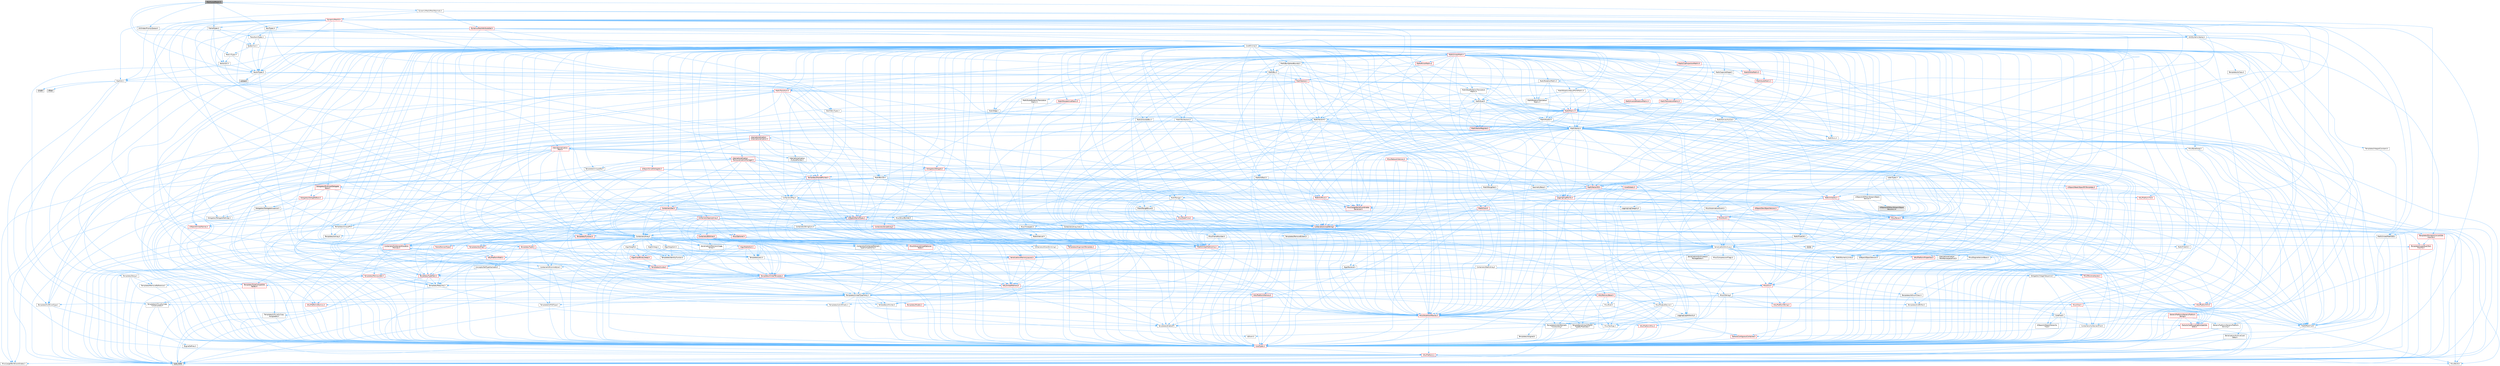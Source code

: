 digraph "MeshLocalParam.h"
{
 // INTERACTIVE_SVG=YES
 // LATEX_PDF_SIZE
  bgcolor="transparent";
  edge [fontname=Helvetica,fontsize=10,labelfontname=Helvetica,labelfontsize=10];
  node [fontname=Helvetica,fontsize=10,shape=box,height=0.2,width=0.4];
  Node1 [id="Node000001",label="MeshLocalParam.h",height=0.2,width=0.4,color="gray40", fillcolor="grey60", style="filled", fontcolor="black",tooltip=" "];
  Node1 -> Node2 [id="edge1_Node000001_Node000002",color="steelblue1",style="solid",tooltip=" "];
  Node2 [id="Node000002",label="VectorTypes.h",height=0.2,width=0.4,color="grey40", fillcolor="white", style="filled",URL="$d4/d5b/VectorTypes_8h.html",tooltip=" "];
  Node2 -> Node3 [id="edge2_Node000002_Node000003",color="steelblue1",style="solid",tooltip=" "];
  Node3 [id="Node000003",label="Math/Vector.h",height=0.2,width=0.4,color="grey40", fillcolor="white", style="filled",URL="$d6/dbe/Vector_8h.html",tooltip=" "];
  Node3 -> Node4 [id="edge3_Node000003_Node000004",color="steelblue1",style="solid",tooltip=" "];
  Node4 [id="Node000004",label="CoreTypes.h",height=0.2,width=0.4,color="red", fillcolor="#FFF0F0", style="filled",URL="$dc/dec/CoreTypes_8h.html",tooltip=" "];
  Node4 -> Node5 [id="edge4_Node000004_Node000005",color="steelblue1",style="solid",tooltip=" "];
  Node5 [id="Node000005",label="HAL/Platform.h",height=0.2,width=0.4,color="red", fillcolor="#FFF0F0", style="filled",URL="$d9/dd0/Platform_8h.html",tooltip=" "];
  Node5 -> Node6 [id="edge5_Node000005_Node000006",color="steelblue1",style="solid",tooltip=" "];
  Node6 [id="Node000006",label="Misc/Build.h",height=0.2,width=0.4,color="grey40", fillcolor="white", style="filled",URL="$d3/dbb/Build_8h.html",tooltip=" "];
  Node5 -> Node7 [id="edge6_Node000005_Node000007",color="steelblue1",style="solid",tooltip=" "];
  Node7 [id="Node000007",label="Misc/LargeWorldCoordinates.h",height=0.2,width=0.4,color="grey40", fillcolor="white", style="filled",URL="$d2/dcb/LargeWorldCoordinates_8h.html",tooltip=" "];
  Node5 -> Node8 [id="edge7_Node000005_Node000008",color="steelblue1",style="solid",tooltip=" "];
  Node8 [id="Node000008",label="type_traits",height=0.2,width=0.4,color="grey60", fillcolor="#E0E0E0", style="filled",tooltip=" "];
  Node3 -> Node18 [id="edge8_Node000003_Node000018",color="steelblue1",style="solid",tooltip=" "];
  Node18 [id="Node000018",label="Misc/AssertionMacros.h",height=0.2,width=0.4,color="red", fillcolor="#FFF0F0", style="filled",URL="$d0/dfa/AssertionMacros_8h.html",tooltip=" "];
  Node18 -> Node4 [id="edge9_Node000018_Node000004",color="steelblue1",style="solid",tooltip=" "];
  Node18 -> Node5 [id="edge10_Node000018_Node000005",color="steelblue1",style="solid",tooltip=" "];
  Node18 -> Node19 [id="edge11_Node000018_Node000019",color="steelblue1",style="solid",tooltip=" "];
  Node19 [id="Node000019",label="HAL/PlatformMisc.h",height=0.2,width=0.4,color="red", fillcolor="#FFF0F0", style="filled",URL="$d0/df5/PlatformMisc_8h.html",tooltip=" "];
  Node19 -> Node4 [id="edge12_Node000019_Node000004",color="steelblue1",style="solid",tooltip=" "];
  Node18 -> Node55 [id="edge13_Node000018_Node000055",color="steelblue1",style="solid",tooltip=" "];
  Node55 [id="Node000055",label="Templates/EnableIf.h",height=0.2,width=0.4,color="grey40", fillcolor="white", style="filled",URL="$d7/d60/EnableIf_8h.html",tooltip=" "];
  Node55 -> Node4 [id="edge14_Node000055_Node000004",color="steelblue1",style="solid",tooltip=" "];
  Node18 -> Node56 [id="edge15_Node000018_Node000056",color="steelblue1",style="solid",tooltip=" "];
  Node56 [id="Node000056",label="Templates/IsArrayOrRefOf\lTypeByPredicate.h",height=0.2,width=0.4,color="grey40", fillcolor="white", style="filled",URL="$d6/da1/IsArrayOrRefOfTypeByPredicate_8h.html",tooltip=" "];
  Node56 -> Node4 [id="edge16_Node000056_Node000004",color="steelblue1",style="solid",tooltip=" "];
  Node18 -> Node57 [id="edge17_Node000018_Node000057",color="steelblue1",style="solid",tooltip=" "];
  Node57 [id="Node000057",label="Templates/IsValidVariadic\lFunctionArg.h",height=0.2,width=0.4,color="grey40", fillcolor="white", style="filled",URL="$d0/dc8/IsValidVariadicFunctionArg_8h.html",tooltip=" "];
  Node57 -> Node4 [id="edge18_Node000057_Node000004",color="steelblue1",style="solid",tooltip=" "];
  Node57 -> Node58 [id="edge19_Node000057_Node000058",color="steelblue1",style="solid",tooltip=" "];
  Node58 [id="Node000058",label="IsEnum.h",height=0.2,width=0.4,color="grey40", fillcolor="white", style="filled",URL="$d4/de5/IsEnum_8h.html",tooltip=" "];
  Node57 -> Node8 [id="edge20_Node000057_Node000008",color="steelblue1",style="solid",tooltip=" "];
  Node18 -> Node59 [id="edge21_Node000018_Node000059",color="steelblue1",style="solid",tooltip=" "];
  Node59 [id="Node000059",label="Traits/IsCharEncodingCompatible\lWith.h",height=0.2,width=0.4,color="red", fillcolor="#FFF0F0", style="filled",URL="$df/dd1/IsCharEncodingCompatibleWith_8h.html",tooltip=" "];
  Node59 -> Node8 [id="edge22_Node000059_Node000008",color="steelblue1",style="solid",tooltip=" "];
  Node18 -> Node61 [id="edge23_Node000018_Node000061",color="steelblue1",style="solid",tooltip=" "];
  Node61 [id="Node000061",label="Misc/VarArgs.h",height=0.2,width=0.4,color="grey40", fillcolor="white", style="filled",URL="$d5/d6f/VarArgs_8h.html",tooltip=" "];
  Node61 -> Node4 [id="edge24_Node000061_Node000004",color="steelblue1",style="solid",tooltip=" "];
  Node3 -> Node28 [id="edge25_Node000003_Node000028",color="steelblue1",style="solid",tooltip=" "];
  Node28 [id="Node000028",label="Math/MathFwd.h",height=0.2,width=0.4,color="grey40", fillcolor="white", style="filled",URL="$d2/d10/MathFwd_8h.html",tooltip=" "];
  Node28 -> Node5 [id="edge26_Node000028_Node000005",color="steelblue1",style="solid",tooltip=" "];
  Node3 -> Node41 [id="edge27_Node000003_Node000041",color="steelblue1",style="solid",tooltip=" "];
  Node41 [id="Node000041",label="Math/NumericLimits.h",height=0.2,width=0.4,color="grey40", fillcolor="white", style="filled",URL="$df/d1b/NumericLimits_8h.html",tooltip=" "];
  Node41 -> Node4 [id="edge28_Node000041_Node000004",color="steelblue1",style="solid",tooltip=" "];
  Node3 -> Node69 [id="edge29_Node000003_Node000069",color="steelblue1",style="solid",tooltip=" "];
  Node69 [id="Node000069",label="Misc/Crc.h",height=0.2,width=0.4,color="red", fillcolor="#FFF0F0", style="filled",URL="$d4/dd2/Crc_8h.html",tooltip=" "];
  Node69 -> Node4 [id="edge30_Node000069_Node000004",color="steelblue1",style="solid",tooltip=" "];
  Node69 -> Node70 [id="edge31_Node000069_Node000070",color="steelblue1",style="solid",tooltip=" "];
  Node70 [id="Node000070",label="HAL/PlatformString.h",height=0.2,width=0.4,color="red", fillcolor="#FFF0F0", style="filled",URL="$db/db5/PlatformString_8h.html",tooltip=" "];
  Node70 -> Node4 [id="edge32_Node000070_Node000004",color="steelblue1",style="solid",tooltip=" "];
  Node69 -> Node18 [id="edge33_Node000069_Node000018",color="steelblue1",style="solid",tooltip=" "];
  Node69 -> Node72 [id="edge34_Node000069_Node000072",color="steelblue1",style="solid",tooltip=" "];
  Node72 [id="Node000072",label="Misc/CString.h",height=0.2,width=0.4,color="grey40", fillcolor="white", style="filled",URL="$d2/d49/CString_8h.html",tooltip=" "];
  Node72 -> Node4 [id="edge35_Node000072_Node000004",color="steelblue1",style="solid",tooltip=" "];
  Node72 -> Node31 [id="edge36_Node000072_Node000031",color="steelblue1",style="solid",tooltip=" "];
  Node31 [id="Node000031",label="HAL/PlatformCrt.h",height=0.2,width=0.4,color="red", fillcolor="#FFF0F0", style="filled",URL="$d8/d75/PlatformCrt_8h.html",tooltip=" "];
  Node72 -> Node70 [id="edge37_Node000072_Node000070",color="steelblue1",style="solid",tooltip=" "];
  Node72 -> Node18 [id="edge38_Node000072_Node000018",color="steelblue1",style="solid",tooltip=" "];
  Node72 -> Node73 [id="edge39_Node000072_Node000073",color="steelblue1",style="solid",tooltip=" "];
  Node73 [id="Node000073",label="Misc/Char.h",height=0.2,width=0.4,color="red", fillcolor="#FFF0F0", style="filled",URL="$d0/d58/Char_8h.html",tooltip=" "];
  Node73 -> Node4 [id="edge40_Node000073_Node000004",color="steelblue1",style="solid",tooltip=" "];
  Node73 -> Node8 [id="edge41_Node000073_Node000008",color="steelblue1",style="solid",tooltip=" "];
  Node72 -> Node61 [id="edge42_Node000072_Node000061",color="steelblue1",style="solid",tooltip=" "];
  Node72 -> Node56 [id="edge43_Node000072_Node000056",color="steelblue1",style="solid",tooltip=" "];
  Node72 -> Node57 [id="edge44_Node000072_Node000057",color="steelblue1",style="solid",tooltip=" "];
  Node72 -> Node59 [id="edge45_Node000072_Node000059",color="steelblue1",style="solid",tooltip=" "];
  Node69 -> Node73 [id="edge46_Node000069_Node000073",color="steelblue1",style="solid",tooltip=" "];
  Node69 -> Node77 [id="edge47_Node000069_Node000077",color="steelblue1",style="solid",tooltip=" "];
  Node77 [id="Node000077",label="Templates/UnrealTypeTraits.h",height=0.2,width=0.4,color="grey40", fillcolor="white", style="filled",URL="$d2/d2d/UnrealTypeTraits_8h.html",tooltip=" "];
  Node77 -> Node4 [id="edge48_Node000077_Node000004",color="steelblue1",style="solid",tooltip=" "];
  Node77 -> Node78 [id="edge49_Node000077_Node000078",color="steelblue1",style="solid",tooltip=" "];
  Node78 [id="Node000078",label="Templates/IsPointer.h",height=0.2,width=0.4,color="grey40", fillcolor="white", style="filled",URL="$d7/d05/IsPointer_8h.html",tooltip=" "];
  Node78 -> Node4 [id="edge50_Node000078_Node000004",color="steelblue1",style="solid",tooltip=" "];
  Node77 -> Node18 [id="edge51_Node000077_Node000018",color="steelblue1",style="solid",tooltip=" "];
  Node77 -> Node79 [id="edge52_Node000077_Node000079",color="steelblue1",style="solid",tooltip=" "];
  Node79 [id="Node000079",label="Templates/AndOrNot.h",height=0.2,width=0.4,color="grey40", fillcolor="white", style="filled",URL="$db/d0a/AndOrNot_8h.html",tooltip=" "];
  Node79 -> Node4 [id="edge53_Node000079_Node000004",color="steelblue1",style="solid",tooltip=" "];
  Node77 -> Node55 [id="edge54_Node000077_Node000055",color="steelblue1",style="solid",tooltip=" "];
  Node77 -> Node80 [id="edge55_Node000077_Node000080",color="steelblue1",style="solid",tooltip=" "];
  Node80 [id="Node000080",label="Templates/IsArithmetic.h",height=0.2,width=0.4,color="grey40", fillcolor="white", style="filled",URL="$d2/d5d/IsArithmetic_8h.html",tooltip=" "];
  Node80 -> Node4 [id="edge56_Node000080_Node000004",color="steelblue1",style="solid",tooltip=" "];
  Node77 -> Node58 [id="edge57_Node000077_Node000058",color="steelblue1",style="solid",tooltip=" "];
  Node77 -> Node81 [id="edge58_Node000077_Node000081",color="steelblue1",style="solid",tooltip=" "];
  Node81 [id="Node000081",label="Templates/Models.h",height=0.2,width=0.4,color="red", fillcolor="#FFF0F0", style="filled",URL="$d3/d0c/Models_8h.html",tooltip=" "];
  Node77 -> Node82 [id="edge59_Node000077_Node000082",color="steelblue1",style="solid",tooltip=" "];
  Node82 [id="Node000082",label="Templates/IsPODType.h",height=0.2,width=0.4,color="grey40", fillcolor="white", style="filled",URL="$d7/db1/IsPODType_8h.html",tooltip=" "];
  Node82 -> Node4 [id="edge60_Node000082_Node000004",color="steelblue1",style="solid",tooltip=" "];
  Node77 -> Node83 [id="edge61_Node000077_Node000083",color="steelblue1",style="solid",tooltip=" "];
  Node83 [id="Node000083",label="Templates/IsUECoreType.h",height=0.2,width=0.4,color="grey40", fillcolor="white", style="filled",URL="$d1/db8/IsUECoreType_8h.html",tooltip=" "];
  Node83 -> Node4 [id="edge62_Node000083_Node000004",color="steelblue1",style="solid",tooltip=" "];
  Node83 -> Node8 [id="edge63_Node000083_Node000008",color="steelblue1",style="solid",tooltip=" "];
  Node77 -> Node84 [id="edge64_Node000077_Node000084",color="steelblue1",style="solid",tooltip=" "];
  Node84 [id="Node000084",label="Templates/IsTriviallyCopy\lConstructible.h",height=0.2,width=0.4,color="grey40", fillcolor="white", style="filled",URL="$d3/d78/IsTriviallyCopyConstructible_8h.html",tooltip=" "];
  Node84 -> Node4 [id="edge65_Node000084_Node000004",color="steelblue1",style="solid",tooltip=" "];
  Node84 -> Node8 [id="edge66_Node000084_Node000008",color="steelblue1",style="solid",tooltip=" "];
  Node3 -> Node85 [id="edge67_Node000003_Node000085",color="steelblue1",style="solid",tooltip=" "];
  Node85 [id="Node000085",label="Math/UnrealMathUtility.h",height=0.2,width=0.4,color="red", fillcolor="#FFF0F0", style="filled",URL="$db/db8/UnrealMathUtility_8h.html",tooltip=" "];
  Node85 -> Node4 [id="edge68_Node000085_Node000004",color="steelblue1",style="solid",tooltip=" "];
  Node85 -> Node18 [id="edge69_Node000085_Node000018",color="steelblue1",style="solid",tooltip=" "];
  Node85 -> Node86 [id="edge70_Node000085_Node000086",color="steelblue1",style="solid",tooltip=" "];
  Node86 [id="Node000086",label="HAL/PlatformMath.h",height=0.2,width=0.4,color="red", fillcolor="#FFF0F0", style="filled",URL="$dc/d53/PlatformMath_8h.html",tooltip=" "];
  Node86 -> Node4 [id="edge71_Node000086_Node000004",color="steelblue1",style="solid",tooltip=" "];
  Node85 -> Node28 [id="edge72_Node000085_Node000028",color="steelblue1",style="solid",tooltip=" "];
  Node85 -> Node63 [id="edge73_Node000085_Node000063",color="steelblue1",style="solid",tooltip=" "];
  Node63 [id="Node000063",label="Templates/Requires.h",height=0.2,width=0.4,color="grey40", fillcolor="white", style="filled",URL="$dc/d96/Requires_8h.html",tooltip=" "];
  Node63 -> Node55 [id="edge74_Node000063_Node000055",color="steelblue1",style="solid",tooltip=" "];
  Node63 -> Node8 [id="edge75_Node000063_Node000008",color="steelblue1",style="solid",tooltip=" "];
  Node3 -> Node97 [id="edge76_Node000003_Node000097",color="steelblue1",style="solid",tooltip=" "];
  Node97 [id="Node000097",label="Containers/UnrealString.h",height=0.2,width=0.4,color="red", fillcolor="#FFF0F0", style="filled",URL="$d5/dba/UnrealString_8h.html",tooltip=" "];
  Node3 -> Node101 [id="edge77_Node000003_Node000101",color="steelblue1",style="solid",tooltip=" "];
  Node101 [id="Node000101",label="Misc/Parse.h",height=0.2,width=0.4,color="red", fillcolor="#FFF0F0", style="filled",URL="$dc/d71/Parse_8h.html",tooltip=" "];
  Node101 -> Node97 [id="edge78_Node000101_Node000097",color="steelblue1",style="solid",tooltip=" "];
  Node101 -> Node4 [id="edge79_Node000101_Node000004",color="steelblue1",style="solid",tooltip=" "];
  Node101 -> Node31 [id="edge80_Node000101_Node000031",color="steelblue1",style="solid",tooltip=" "];
  Node101 -> Node6 [id="edge81_Node000101_Node000006",color="steelblue1",style="solid",tooltip=" "];
  Node101 -> Node102 [id="edge82_Node000101_Node000102",color="steelblue1",style="solid",tooltip=" "];
  Node102 [id="Node000102",label="Templates/Function.h",height=0.2,width=0.4,color="red", fillcolor="#FFF0F0", style="filled",URL="$df/df5/Function_8h.html",tooltip=" "];
  Node102 -> Node4 [id="edge83_Node000102_Node000004",color="steelblue1",style="solid",tooltip=" "];
  Node102 -> Node18 [id="edge84_Node000102_Node000018",color="steelblue1",style="solid",tooltip=" "];
  Node102 -> Node103 [id="edge85_Node000102_Node000103",color="steelblue1",style="solid",tooltip=" "];
  Node103 [id="Node000103",label="Misc/IntrusiveUnsetOptional\lState.h",height=0.2,width=0.4,color="red", fillcolor="#FFF0F0", style="filled",URL="$d2/d0a/IntrusiveUnsetOptionalState_8h.html",tooltip=" "];
  Node102 -> Node105 [id="edge86_Node000102_Node000105",color="steelblue1",style="solid",tooltip=" "];
  Node105 [id="Node000105",label="HAL/UnrealMemory.h",height=0.2,width=0.4,color="red", fillcolor="#FFF0F0", style="filled",URL="$d9/d96/UnrealMemory_8h.html",tooltip=" "];
  Node105 -> Node4 [id="edge87_Node000105_Node000004",color="steelblue1",style="solid",tooltip=" "];
  Node105 -> Node107 [id="edge88_Node000105_Node000107",color="steelblue1",style="solid",tooltip=" "];
  Node107 [id="Node000107",label="HAL/MemoryBase.h",height=0.2,width=0.4,color="red", fillcolor="#FFF0F0", style="filled",URL="$d6/d9f/MemoryBase_8h.html",tooltip=" "];
  Node107 -> Node4 [id="edge89_Node000107_Node000004",color="steelblue1",style="solid",tooltip=" "];
  Node107 -> Node48 [id="edge90_Node000107_Node000048",color="steelblue1",style="solid",tooltip=" "];
  Node48 [id="Node000048",label="HAL/PlatformAtomics.h",height=0.2,width=0.4,color="red", fillcolor="#FFF0F0", style="filled",URL="$d3/d36/PlatformAtomics_8h.html",tooltip=" "];
  Node48 -> Node4 [id="edge91_Node000048_Node000004",color="steelblue1",style="solid",tooltip=" "];
  Node107 -> Node31 [id="edge92_Node000107_Node000031",color="steelblue1",style="solid",tooltip=" "];
  Node107 -> Node108 [id="edge93_Node000107_Node000108",color="steelblue1",style="solid",tooltip=" "];
  Node108 [id="Node000108",label="Misc/Exec.h",height=0.2,width=0.4,color="grey40", fillcolor="white", style="filled",URL="$de/ddb/Exec_8h.html",tooltip=" "];
  Node108 -> Node4 [id="edge94_Node000108_Node000004",color="steelblue1",style="solid",tooltip=" "];
  Node108 -> Node18 [id="edge95_Node000108_Node000018",color="steelblue1",style="solid",tooltip=" "];
  Node107 -> Node109 [id="edge96_Node000107_Node000109",color="steelblue1",style="solid",tooltip=" "];
  Node109 [id="Node000109",label="Misc/OutputDevice.h",height=0.2,width=0.4,color="grey40", fillcolor="white", style="filled",URL="$d7/d32/OutputDevice_8h.html",tooltip=" "];
  Node109 -> Node26 [id="edge97_Node000109_Node000026",color="steelblue1",style="solid",tooltip=" "];
  Node26 [id="Node000026",label="CoreFwd.h",height=0.2,width=0.4,color="grey40", fillcolor="white", style="filled",URL="$d1/d1e/CoreFwd_8h.html",tooltip=" "];
  Node26 -> Node4 [id="edge98_Node000026_Node000004",color="steelblue1",style="solid",tooltip=" "];
  Node26 -> Node27 [id="edge99_Node000026_Node000027",color="steelblue1",style="solid",tooltip=" "];
  Node27 [id="Node000027",label="Containers/ContainersFwd.h",height=0.2,width=0.4,color="grey40", fillcolor="white", style="filled",URL="$d4/d0a/ContainersFwd_8h.html",tooltip=" "];
  Node27 -> Node5 [id="edge100_Node000027_Node000005",color="steelblue1",style="solid",tooltip=" "];
  Node27 -> Node4 [id="edge101_Node000027_Node000004",color="steelblue1",style="solid",tooltip=" "];
  Node27 -> Node24 [id="edge102_Node000027_Node000024",color="steelblue1",style="solid",tooltip=" "];
  Node24 [id="Node000024",label="Traits/IsContiguousContainer.h",height=0.2,width=0.4,color="red", fillcolor="#FFF0F0", style="filled",URL="$d5/d3c/IsContiguousContainer_8h.html",tooltip=" "];
  Node24 -> Node4 [id="edge103_Node000024_Node000004",color="steelblue1",style="solid",tooltip=" "];
  Node26 -> Node28 [id="edge104_Node000026_Node000028",color="steelblue1",style="solid",tooltip=" "];
  Node26 -> Node29 [id="edge105_Node000026_Node000029",color="steelblue1",style="solid",tooltip=" "];
  Node29 [id="Node000029",label="UObject/UObjectHierarchy\lFwd.h",height=0.2,width=0.4,color="grey40", fillcolor="white", style="filled",URL="$d3/d13/UObjectHierarchyFwd_8h.html",tooltip=" "];
  Node109 -> Node4 [id="edge106_Node000109_Node000004",color="steelblue1",style="solid",tooltip=" "];
  Node109 -> Node110 [id="edge107_Node000109_Node000110",color="steelblue1",style="solid",tooltip=" "];
  Node110 [id="Node000110",label="Logging/LogVerbosity.h",height=0.2,width=0.4,color="grey40", fillcolor="white", style="filled",URL="$d2/d8f/LogVerbosity_8h.html",tooltip=" "];
  Node110 -> Node4 [id="edge108_Node000110_Node000004",color="steelblue1",style="solid",tooltip=" "];
  Node109 -> Node61 [id="edge109_Node000109_Node000061",color="steelblue1",style="solid",tooltip=" "];
  Node109 -> Node56 [id="edge110_Node000109_Node000056",color="steelblue1",style="solid",tooltip=" "];
  Node109 -> Node57 [id="edge111_Node000109_Node000057",color="steelblue1",style="solid",tooltip=" "];
  Node109 -> Node59 [id="edge112_Node000109_Node000059",color="steelblue1",style="solid",tooltip=" "];
  Node105 -> Node116 [id="edge113_Node000105_Node000116",color="steelblue1",style="solid",tooltip=" "];
  Node116 [id="Node000116",label="HAL/PlatformMemory.h",height=0.2,width=0.4,color="red", fillcolor="#FFF0F0", style="filled",URL="$de/d68/PlatformMemory_8h.html",tooltip=" "];
  Node116 -> Node4 [id="edge114_Node000116_Node000004",color="steelblue1",style="solid",tooltip=" "];
  Node105 -> Node78 [id="edge115_Node000105_Node000078",color="steelblue1",style="solid",tooltip=" "];
  Node102 -> Node77 [id="edge116_Node000102_Node000077",color="steelblue1",style="solid",tooltip=" "];
  Node102 -> Node120 [id="edge117_Node000102_Node000120",color="steelblue1",style="solid",tooltip=" "];
  Node120 [id="Node000120",label="Templates/Invoke.h",height=0.2,width=0.4,color="red", fillcolor="#FFF0F0", style="filled",URL="$d7/deb/Invoke_8h.html",tooltip=" "];
  Node120 -> Node4 [id="edge118_Node000120_Node000004",color="steelblue1",style="solid",tooltip=" "];
  Node120 -> Node122 [id="edge119_Node000120_Node000122",color="steelblue1",style="solid",tooltip=" "];
  Node122 [id="Node000122",label="Templates/UnrealTemplate.h",height=0.2,width=0.4,color="red", fillcolor="#FFF0F0", style="filled",URL="$d4/d24/UnrealTemplate_8h.html",tooltip=" "];
  Node122 -> Node4 [id="edge120_Node000122_Node000004",color="steelblue1",style="solid",tooltip=" "];
  Node122 -> Node78 [id="edge121_Node000122_Node000078",color="steelblue1",style="solid",tooltip=" "];
  Node122 -> Node105 [id="edge122_Node000122_Node000105",color="steelblue1",style="solid",tooltip=" "];
  Node122 -> Node77 [id="edge123_Node000122_Node000077",color="steelblue1",style="solid",tooltip=" "];
  Node122 -> Node89 [id="edge124_Node000122_Node000089",color="steelblue1",style="solid",tooltip=" "];
  Node89 [id="Node000089",label="Templates/RemoveReference.h",height=0.2,width=0.4,color="grey40", fillcolor="white", style="filled",URL="$da/dbe/RemoveReference_8h.html",tooltip=" "];
  Node89 -> Node4 [id="edge125_Node000089_Node000004",color="steelblue1",style="solid",tooltip=" "];
  Node122 -> Node63 [id="edge126_Node000122_Node000063",color="steelblue1",style="solid",tooltip=" "];
  Node122 -> Node94 [id="edge127_Node000122_Node000094",color="steelblue1",style="solid",tooltip=" "];
  Node94 [id="Node000094",label="Templates/TypeCompatible\lBytes.h",height=0.2,width=0.4,color="red", fillcolor="#FFF0F0", style="filled",URL="$df/d0a/TypeCompatibleBytes_8h.html",tooltip=" "];
  Node94 -> Node4 [id="edge128_Node000094_Node000004",color="steelblue1",style="solid",tooltip=" "];
  Node94 -> Node8 [id="edge129_Node000094_Node000008",color="steelblue1",style="solid",tooltip=" "];
  Node122 -> Node24 [id="edge130_Node000122_Node000024",color="steelblue1",style="solid",tooltip=" "];
  Node122 -> Node8 [id="edge131_Node000122_Node000008",color="steelblue1",style="solid",tooltip=" "];
  Node120 -> Node8 [id="edge132_Node000120_Node000008",color="steelblue1",style="solid",tooltip=" "];
  Node102 -> Node122 [id="edge133_Node000102_Node000122",color="steelblue1",style="solid",tooltip=" "];
  Node102 -> Node63 [id="edge134_Node000102_Node000063",color="steelblue1",style="solid",tooltip=" "];
  Node102 -> Node85 [id="edge135_Node000102_Node000085",color="steelblue1",style="solid",tooltip=" "];
  Node102 -> Node8 [id="edge136_Node000102_Node000008",color="steelblue1",style="solid",tooltip=" "];
  Node3 -> Node126 [id="edge137_Node000003_Node000126",color="steelblue1",style="solid",tooltip=" "];
  Node126 [id="Node000126",label="Misc/LargeWorldCoordinates\lSerializer.h",height=0.2,width=0.4,color="red", fillcolor="#FFF0F0", style="filled",URL="$d7/df9/LargeWorldCoordinatesSerializer_8h.html",tooltip=" "];
  Node126 -> Node127 [id="edge138_Node000126_Node000127",color="steelblue1",style="solid",tooltip=" "];
  Node127 [id="Node000127",label="UObject/NameTypes.h",height=0.2,width=0.4,color="red", fillcolor="#FFF0F0", style="filled",URL="$d6/d35/NameTypes_8h.html",tooltip=" "];
  Node127 -> Node4 [id="edge139_Node000127_Node000004",color="steelblue1",style="solid",tooltip=" "];
  Node127 -> Node18 [id="edge140_Node000127_Node000018",color="steelblue1",style="solid",tooltip=" "];
  Node127 -> Node105 [id="edge141_Node000127_Node000105",color="steelblue1",style="solid",tooltip=" "];
  Node127 -> Node77 [id="edge142_Node000127_Node000077",color="steelblue1",style="solid",tooltip=" "];
  Node127 -> Node122 [id="edge143_Node000127_Node000122",color="steelblue1",style="solid",tooltip=" "];
  Node127 -> Node97 [id="edge144_Node000127_Node000097",color="steelblue1",style="solid",tooltip=" "];
  Node127 -> Node131 [id="edge145_Node000127_Node000131",color="steelblue1",style="solid",tooltip=" "];
  Node131 [id="Node000131",label="Containers/StringConv.h",height=0.2,width=0.4,color="grey40", fillcolor="white", style="filled",URL="$d3/ddf/StringConv_8h.html",tooltip=" "];
  Node131 -> Node4 [id="edge146_Node000131_Node000004",color="steelblue1",style="solid",tooltip=" "];
  Node131 -> Node18 [id="edge147_Node000131_Node000018",color="steelblue1",style="solid",tooltip=" "];
  Node131 -> Node132 [id="edge148_Node000131_Node000132",color="steelblue1",style="solid",tooltip=" "];
  Node132 [id="Node000132",label="Containers/ContainerAllocation\lPolicies.h",height=0.2,width=0.4,color="red", fillcolor="#FFF0F0", style="filled",URL="$d7/dff/ContainerAllocationPolicies_8h.html",tooltip=" "];
  Node132 -> Node4 [id="edge149_Node000132_Node000004",color="steelblue1",style="solid",tooltip=" "];
  Node132 -> Node132 [id="edge150_Node000132_Node000132",color="steelblue1",style="solid",tooltip=" "];
  Node132 -> Node86 [id="edge151_Node000132_Node000086",color="steelblue1",style="solid",tooltip=" "];
  Node132 -> Node105 [id="edge152_Node000132_Node000105",color="steelblue1",style="solid",tooltip=" "];
  Node132 -> Node41 [id="edge153_Node000132_Node000041",color="steelblue1",style="solid",tooltip=" "];
  Node132 -> Node18 [id="edge154_Node000132_Node000018",color="steelblue1",style="solid",tooltip=" "];
  Node132 -> Node135 [id="edge155_Node000132_Node000135",color="steelblue1",style="solid",tooltip=" "];
  Node135 [id="Node000135",label="Templates/MemoryOps.h",height=0.2,width=0.4,color="red", fillcolor="#FFF0F0", style="filled",URL="$db/dea/MemoryOps_8h.html",tooltip=" "];
  Node135 -> Node4 [id="edge156_Node000135_Node000004",color="steelblue1",style="solid",tooltip=" "];
  Node135 -> Node105 [id="edge157_Node000135_Node000105",color="steelblue1",style="solid",tooltip=" "];
  Node135 -> Node115 [id="edge158_Node000135_Node000115",color="steelblue1",style="solid",tooltip=" "];
  Node115 [id="Node000115",label="Templates/IsTriviallyCopy\lAssignable.h",height=0.2,width=0.4,color="grey40", fillcolor="white", style="filled",URL="$d2/df2/IsTriviallyCopyAssignable_8h.html",tooltip=" "];
  Node115 -> Node4 [id="edge159_Node000115_Node000004",color="steelblue1",style="solid",tooltip=" "];
  Node115 -> Node8 [id="edge160_Node000115_Node000008",color="steelblue1",style="solid",tooltip=" "];
  Node135 -> Node84 [id="edge161_Node000135_Node000084",color="steelblue1",style="solid",tooltip=" "];
  Node135 -> Node63 [id="edge162_Node000135_Node000063",color="steelblue1",style="solid",tooltip=" "];
  Node135 -> Node77 [id="edge163_Node000135_Node000077",color="steelblue1",style="solid",tooltip=" "];
  Node135 -> Node8 [id="edge164_Node000135_Node000008",color="steelblue1",style="solid",tooltip=" "];
  Node132 -> Node94 [id="edge165_Node000132_Node000094",color="steelblue1",style="solid",tooltip=" "];
  Node132 -> Node8 [id="edge166_Node000132_Node000008",color="steelblue1",style="solid",tooltip=" "];
  Node131 -> Node136 [id="edge167_Node000131_Node000136",color="steelblue1",style="solid",tooltip=" "];
  Node136 [id="Node000136",label="Containers/Array.h",height=0.2,width=0.4,color="grey40", fillcolor="white", style="filled",URL="$df/dd0/Array_8h.html",tooltip=" "];
  Node136 -> Node4 [id="edge168_Node000136_Node000004",color="steelblue1",style="solid",tooltip=" "];
  Node136 -> Node18 [id="edge169_Node000136_Node000018",color="steelblue1",style="solid",tooltip=" "];
  Node136 -> Node103 [id="edge170_Node000136_Node000103",color="steelblue1",style="solid",tooltip=" "];
  Node136 -> Node137 [id="edge171_Node000136_Node000137",color="steelblue1",style="solid",tooltip=" "];
  Node137 [id="Node000137",label="Misc/ReverseIterate.h",height=0.2,width=0.4,color="red", fillcolor="#FFF0F0", style="filled",URL="$db/de3/ReverseIterate_8h.html",tooltip=" "];
  Node137 -> Node5 [id="edge172_Node000137_Node000005",color="steelblue1",style="solid",tooltip=" "];
  Node136 -> Node105 [id="edge173_Node000136_Node000105",color="steelblue1",style="solid",tooltip=" "];
  Node136 -> Node77 [id="edge174_Node000136_Node000077",color="steelblue1",style="solid",tooltip=" "];
  Node136 -> Node122 [id="edge175_Node000136_Node000122",color="steelblue1",style="solid",tooltip=" "];
  Node136 -> Node139 [id="edge176_Node000136_Node000139",color="steelblue1",style="solid",tooltip=" "];
  Node139 [id="Node000139",label="Containers/AllowShrinking.h",height=0.2,width=0.4,color="grey40", fillcolor="white", style="filled",URL="$d7/d1a/AllowShrinking_8h.html",tooltip=" "];
  Node139 -> Node4 [id="edge177_Node000139_Node000004",color="steelblue1",style="solid",tooltip=" "];
  Node136 -> Node132 [id="edge178_Node000136_Node000132",color="steelblue1",style="solid",tooltip=" "];
  Node136 -> Node140 [id="edge179_Node000136_Node000140",color="steelblue1",style="solid",tooltip=" "];
  Node140 [id="Node000140",label="Containers/ContainerElement\lTypeCompatibility.h",height=0.2,width=0.4,color="grey40", fillcolor="white", style="filled",URL="$df/ddf/ContainerElementTypeCompatibility_8h.html",tooltip=" "];
  Node140 -> Node4 [id="edge180_Node000140_Node000004",color="steelblue1",style="solid",tooltip=" "];
  Node140 -> Node77 [id="edge181_Node000140_Node000077",color="steelblue1",style="solid",tooltip=" "];
  Node136 -> Node141 [id="edge182_Node000136_Node000141",color="steelblue1",style="solid",tooltip=" "];
  Node141 [id="Node000141",label="Serialization/Archive.h",height=0.2,width=0.4,color="grey40", fillcolor="white", style="filled",URL="$d7/d3b/Archive_8h.html",tooltip=" "];
  Node141 -> Node26 [id="edge183_Node000141_Node000026",color="steelblue1",style="solid",tooltip=" "];
  Node141 -> Node4 [id="edge184_Node000141_Node000004",color="steelblue1",style="solid",tooltip=" "];
  Node141 -> Node142 [id="edge185_Node000141_Node000142",color="steelblue1",style="solid",tooltip=" "];
  Node142 [id="Node000142",label="HAL/PlatformProperties.h",height=0.2,width=0.4,color="red", fillcolor="#FFF0F0", style="filled",URL="$d9/db0/PlatformProperties_8h.html",tooltip=" "];
  Node142 -> Node4 [id="edge186_Node000142_Node000004",color="steelblue1",style="solid",tooltip=" "];
  Node141 -> Node145 [id="edge187_Node000141_Node000145",color="steelblue1",style="solid",tooltip=" "];
  Node145 [id="Node000145",label="Internationalization\l/TextNamespaceFwd.h",height=0.2,width=0.4,color="grey40", fillcolor="white", style="filled",URL="$d8/d97/TextNamespaceFwd_8h.html",tooltip=" "];
  Node145 -> Node4 [id="edge188_Node000145_Node000004",color="steelblue1",style="solid",tooltip=" "];
  Node141 -> Node28 [id="edge189_Node000141_Node000028",color="steelblue1",style="solid",tooltip=" "];
  Node141 -> Node18 [id="edge190_Node000141_Node000018",color="steelblue1",style="solid",tooltip=" "];
  Node141 -> Node6 [id="edge191_Node000141_Node000006",color="steelblue1",style="solid",tooltip=" "];
  Node141 -> Node42 [id="edge192_Node000141_Node000042",color="steelblue1",style="solid",tooltip=" "];
  Node42 [id="Node000042",label="Misc/CompressionFlags.h",height=0.2,width=0.4,color="grey40", fillcolor="white", style="filled",URL="$d9/d76/CompressionFlags_8h.html",tooltip=" "];
  Node141 -> Node146 [id="edge193_Node000141_Node000146",color="steelblue1",style="solid",tooltip=" "];
  Node146 [id="Node000146",label="Misc/EngineVersionBase.h",height=0.2,width=0.4,color="grey40", fillcolor="white", style="filled",URL="$d5/d2b/EngineVersionBase_8h.html",tooltip=" "];
  Node146 -> Node4 [id="edge194_Node000146_Node000004",color="steelblue1",style="solid",tooltip=" "];
  Node141 -> Node61 [id="edge195_Node000141_Node000061",color="steelblue1",style="solid",tooltip=" "];
  Node141 -> Node147 [id="edge196_Node000141_Node000147",color="steelblue1",style="solid",tooltip=" "];
  Node147 [id="Node000147",label="Serialization/ArchiveCook\lData.h",height=0.2,width=0.4,color="grey40", fillcolor="white", style="filled",URL="$dc/db6/ArchiveCookData_8h.html",tooltip=" "];
  Node147 -> Node5 [id="edge197_Node000147_Node000005",color="steelblue1",style="solid",tooltip=" "];
  Node141 -> Node148 [id="edge198_Node000141_Node000148",color="steelblue1",style="solid",tooltip=" "];
  Node148 [id="Node000148",label="Serialization/ArchiveSave\lPackageData.h",height=0.2,width=0.4,color="grey40", fillcolor="white", style="filled",URL="$d1/d37/ArchiveSavePackageData_8h.html",tooltip=" "];
  Node141 -> Node55 [id="edge199_Node000141_Node000055",color="steelblue1",style="solid",tooltip=" "];
  Node141 -> Node56 [id="edge200_Node000141_Node000056",color="steelblue1",style="solid",tooltip=" "];
  Node141 -> Node149 [id="edge201_Node000141_Node000149",color="steelblue1",style="solid",tooltip=" "];
  Node149 [id="Node000149",label="Templates/IsEnumClass.h",height=0.2,width=0.4,color="grey40", fillcolor="white", style="filled",URL="$d7/d15/IsEnumClass_8h.html",tooltip=" "];
  Node149 -> Node4 [id="edge202_Node000149_Node000004",color="steelblue1",style="solid",tooltip=" "];
  Node149 -> Node79 [id="edge203_Node000149_Node000079",color="steelblue1",style="solid",tooltip=" "];
  Node141 -> Node92 [id="edge204_Node000141_Node000092",color="steelblue1",style="solid",tooltip=" "];
  Node92 [id="Node000092",label="Templates/IsSigned.h",height=0.2,width=0.4,color="grey40", fillcolor="white", style="filled",URL="$d8/dd8/IsSigned_8h.html",tooltip=" "];
  Node92 -> Node4 [id="edge205_Node000092_Node000004",color="steelblue1",style="solid",tooltip=" "];
  Node141 -> Node57 [id="edge206_Node000141_Node000057",color="steelblue1",style="solid",tooltip=" "];
  Node141 -> Node122 [id="edge207_Node000141_Node000122",color="steelblue1",style="solid",tooltip=" "];
  Node141 -> Node59 [id="edge208_Node000141_Node000059",color="steelblue1",style="solid",tooltip=" "];
  Node141 -> Node150 [id="edge209_Node000141_Node000150",color="steelblue1",style="solid",tooltip=" "];
  Node150 [id="Node000150",label="UObject/ObjectVersion.h",height=0.2,width=0.4,color="grey40", fillcolor="white", style="filled",URL="$da/d63/ObjectVersion_8h.html",tooltip=" "];
  Node150 -> Node4 [id="edge210_Node000150_Node000004",color="steelblue1",style="solid",tooltip=" "];
  Node136 -> Node151 [id="edge211_Node000136_Node000151",color="steelblue1",style="solid",tooltip=" "];
  Node151 [id="Node000151",label="Serialization/MemoryImage\lWriter.h",height=0.2,width=0.4,color="grey40", fillcolor="white", style="filled",URL="$d0/d08/MemoryImageWriter_8h.html",tooltip=" "];
  Node151 -> Node4 [id="edge212_Node000151_Node000004",color="steelblue1",style="solid",tooltip=" "];
  Node151 -> Node152 [id="edge213_Node000151_Node000152",color="steelblue1",style="solid",tooltip=" "];
  Node152 [id="Node000152",label="Serialization/MemoryLayout.h",height=0.2,width=0.4,color="red", fillcolor="#FFF0F0", style="filled",URL="$d7/d66/MemoryLayout_8h.html",tooltip=" "];
  Node152 -> Node155 [id="edge214_Node000152_Node000155",color="steelblue1",style="solid",tooltip=" "];
  Node155 [id="Node000155",label="Containers/EnumAsByte.h",height=0.2,width=0.4,color="grey40", fillcolor="white", style="filled",URL="$d6/d9a/EnumAsByte_8h.html",tooltip=" "];
  Node155 -> Node4 [id="edge215_Node000155_Node000004",color="steelblue1",style="solid",tooltip=" "];
  Node155 -> Node82 [id="edge216_Node000155_Node000082",color="steelblue1",style="solid",tooltip=" "];
  Node155 -> Node156 [id="edge217_Node000155_Node000156",color="steelblue1",style="solid",tooltip=" "];
  Node156 [id="Node000156",label="Templates/TypeHash.h",height=0.2,width=0.4,color="red", fillcolor="#FFF0F0", style="filled",URL="$d1/d62/TypeHash_8h.html",tooltip=" "];
  Node156 -> Node4 [id="edge218_Node000156_Node000004",color="steelblue1",style="solid",tooltip=" "];
  Node156 -> Node63 [id="edge219_Node000156_Node000063",color="steelblue1",style="solid",tooltip=" "];
  Node156 -> Node69 [id="edge220_Node000156_Node000069",color="steelblue1",style="solid",tooltip=" "];
  Node156 -> Node8 [id="edge221_Node000156_Node000008",color="steelblue1",style="solid",tooltip=" "];
  Node152 -> Node105 [id="edge222_Node000152_Node000105",color="steelblue1",style="solid",tooltip=" "];
  Node152 -> Node55 [id="edge223_Node000152_Node000055",color="steelblue1",style="solid",tooltip=" "];
  Node152 -> Node81 [id="edge224_Node000152_Node000081",color="steelblue1",style="solid",tooltip=" "];
  Node152 -> Node122 [id="edge225_Node000152_Node000122",color="steelblue1",style="solid",tooltip=" "];
  Node136 -> Node160 [id="edge226_Node000136_Node000160",color="steelblue1",style="solid",tooltip=" "];
  Node160 [id="Node000160",label="Algo/Heapify.h",height=0.2,width=0.4,color="grey40", fillcolor="white", style="filled",URL="$d0/d2a/Heapify_8h.html",tooltip=" "];
  Node160 -> Node161 [id="edge227_Node000160_Node000161",color="steelblue1",style="solid",tooltip=" "];
  Node161 [id="Node000161",label="Algo/Impl/BinaryHeap.h",height=0.2,width=0.4,color="red", fillcolor="#FFF0F0", style="filled",URL="$d7/da3/Algo_2Impl_2BinaryHeap_8h.html",tooltip=" "];
  Node161 -> Node120 [id="edge228_Node000161_Node000120",color="steelblue1",style="solid",tooltip=" "];
  Node161 -> Node8 [id="edge229_Node000161_Node000008",color="steelblue1",style="solid",tooltip=" "];
  Node160 -> Node164 [id="edge230_Node000160_Node000164",color="steelblue1",style="solid",tooltip=" "];
  Node164 [id="Node000164",label="Templates/IdentityFunctor.h",height=0.2,width=0.4,color="grey40", fillcolor="white", style="filled",URL="$d7/d2e/IdentityFunctor_8h.html",tooltip=" "];
  Node164 -> Node5 [id="edge231_Node000164_Node000005",color="steelblue1",style="solid",tooltip=" "];
  Node160 -> Node120 [id="edge232_Node000160_Node000120",color="steelblue1",style="solid",tooltip=" "];
  Node160 -> Node165 [id="edge233_Node000160_Node000165",color="steelblue1",style="solid",tooltip=" "];
  Node165 [id="Node000165",label="Templates/Less.h",height=0.2,width=0.4,color="grey40", fillcolor="white", style="filled",URL="$de/dc8/Less_8h.html",tooltip=" "];
  Node165 -> Node4 [id="edge234_Node000165_Node000004",color="steelblue1",style="solid",tooltip=" "];
  Node165 -> Node122 [id="edge235_Node000165_Node000122",color="steelblue1",style="solid",tooltip=" "];
  Node160 -> Node122 [id="edge236_Node000160_Node000122",color="steelblue1",style="solid",tooltip=" "];
  Node136 -> Node166 [id="edge237_Node000136_Node000166",color="steelblue1",style="solid",tooltip=" "];
  Node166 [id="Node000166",label="Algo/HeapSort.h",height=0.2,width=0.4,color="grey40", fillcolor="white", style="filled",URL="$d3/d92/HeapSort_8h.html",tooltip=" "];
  Node166 -> Node161 [id="edge238_Node000166_Node000161",color="steelblue1",style="solid",tooltip=" "];
  Node166 -> Node164 [id="edge239_Node000166_Node000164",color="steelblue1",style="solid",tooltip=" "];
  Node166 -> Node165 [id="edge240_Node000166_Node000165",color="steelblue1",style="solid",tooltip=" "];
  Node166 -> Node122 [id="edge241_Node000166_Node000122",color="steelblue1",style="solid",tooltip=" "];
  Node136 -> Node167 [id="edge242_Node000136_Node000167",color="steelblue1",style="solid",tooltip=" "];
  Node167 [id="Node000167",label="Algo/IsHeap.h",height=0.2,width=0.4,color="grey40", fillcolor="white", style="filled",URL="$de/d32/IsHeap_8h.html",tooltip=" "];
  Node167 -> Node161 [id="edge243_Node000167_Node000161",color="steelblue1",style="solid",tooltip=" "];
  Node167 -> Node164 [id="edge244_Node000167_Node000164",color="steelblue1",style="solid",tooltip=" "];
  Node167 -> Node120 [id="edge245_Node000167_Node000120",color="steelblue1",style="solid",tooltip=" "];
  Node167 -> Node165 [id="edge246_Node000167_Node000165",color="steelblue1",style="solid",tooltip=" "];
  Node167 -> Node122 [id="edge247_Node000167_Node000122",color="steelblue1",style="solid",tooltip=" "];
  Node136 -> Node161 [id="edge248_Node000136_Node000161",color="steelblue1",style="solid",tooltip=" "];
  Node136 -> Node168 [id="edge249_Node000136_Node000168",color="steelblue1",style="solid",tooltip=" "];
  Node168 [id="Node000168",label="Algo/StableSort.h",height=0.2,width=0.4,color="red", fillcolor="#FFF0F0", style="filled",URL="$d7/d3c/StableSort_8h.html",tooltip=" "];
  Node168 -> Node164 [id="edge250_Node000168_Node000164",color="steelblue1",style="solid",tooltip=" "];
  Node168 -> Node120 [id="edge251_Node000168_Node000120",color="steelblue1",style="solid",tooltip=" "];
  Node168 -> Node165 [id="edge252_Node000168_Node000165",color="steelblue1",style="solid",tooltip=" "];
  Node168 -> Node122 [id="edge253_Node000168_Node000122",color="steelblue1",style="solid",tooltip=" "];
  Node136 -> Node171 [id="edge254_Node000136_Node000171",color="steelblue1",style="solid",tooltip=" "];
  Node171 [id="Node000171",label="Concepts/GetTypeHashable.h",height=0.2,width=0.4,color="grey40", fillcolor="white", style="filled",URL="$d3/da2/GetTypeHashable_8h.html",tooltip=" "];
  Node171 -> Node4 [id="edge255_Node000171_Node000004",color="steelblue1",style="solid",tooltip=" "];
  Node171 -> Node156 [id="edge256_Node000171_Node000156",color="steelblue1",style="solid",tooltip=" "];
  Node136 -> Node164 [id="edge257_Node000136_Node000164",color="steelblue1",style="solid",tooltip=" "];
  Node136 -> Node120 [id="edge258_Node000136_Node000120",color="steelblue1",style="solid",tooltip=" "];
  Node136 -> Node165 [id="edge259_Node000136_Node000165",color="steelblue1",style="solid",tooltip=" "];
  Node136 -> Node172 [id="edge260_Node000136_Node000172",color="steelblue1",style="solid",tooltip=" "];
  Node172 [id="Node000172",label="Templates/LosesQualifiers\lFromTo.h",height=0.2,width=0.4,color="red", fillcolor="#FFF0F0", style="filled",URL="$d2/db3/LosesQualifiersFromTo_8h.html",tooltip=" "];
  Node172 -> Node8 [id="edge261_Node000172_Node000008",color="steelblue1",style="solid",tooltip=" "];
  Node136 -> Node63 [id="edge262_Node000136_Node000063",color="steelblue1",style="solid",tooltip=" "];
  Node136 -> Node173 [id="edge263_Node000136_Node000173",color="steelblue1",style="solid",tooltip=" "];
  Node173 [id="Node000173",label="Templates/Sorting.h",height=0.2,width=0.4,color="red", fillcolor="#FFF0F0", style="filled",URL="$d3/d9e/Sorting_8h.html",tooltip=" "];
  Node173 -> Node4 [id="edge264_Node000173_Node000004",color="steelblue1",style="solid",tooltip=" "];
  Node173 -> Node86 [id="edge265_Node000173_Node000086",color="steelblue1",style="solid",tooltip=" "];
  Node173 -> Node165 [id="edge266_Node000173_Node000165",color="steelblue1",style="solid",tooltip=" "];
  Node136 -> Node176 [id="edge267_Node000136_Node000176",color="steelblue1",style="solid",tooltip=" "];
  Node176 [id="Node000176",label="Templates/AlignmentTemplates.h",height=0.2,width=0.4,color="red", fillcolor="#FFF0F0", style="filled",URL="$dd/d32/AlignmentTemplates_8h.html",tooltip=" "];
  Node176 -> Node4 [id="edge268_Node000176_Node000004",color="steelblue1",style="solid",tooltip=" "];
  Node176 -> Node78 [id="edge269_Node000176_Node000078",color="steelblue1",style="solid",tooltip=" "];
  Node136 -> Node22 [id="edge270_Node000136_Node000022",color="steelblue1",style="solid",tooltip=" "];
  Node22 [id="Node000022",label="Traits/ElementType.h",height=0.2,width=0.4,color="red", fillcolor="#FFF0F0", style="filled",URL="$d5/d4f/ElementType_8h.html",tooltip=" "];
  Node22 -> Node5 [id="edge271_Node000022_Node000005",color="steelblue1",style="solid",tooltip=" "];
  Node22 -> Node8 [id="edge272_Node000022_Node000008",color="steelblue1",style="solid",tooltip=" "];
  Node136 -> Node95 [id="edge273_Node000136_Node000095",color="steelblue1",style="solid",tooltip=" "];
  Node95 [id="Node000095",label="limits",height=0.2,width=0.4,color="grey60", fillcolor="#E0E0E0", style="filled",tooltip=" "];
  Node136 -> Node8 [id="edge274_Node000136_Node000008",color="steelblue1",style="solid",tooltip=" "];
  Node131 -> Node72 [id="edge275_Node000131_Node000072",color="steelblue1",style="solid",tooltip=" "];
  Node131 -> Node177 [id="edge276_Node000131_Node000177",color="steelblue1",style="solid",tooltip=" "];
  Node177 [id="Node000177",label="Templates/IsArray.h",height=0.2,width=0.4,color="grey40", fillcolor="white", style="filled",URL="$d8/d8d/IsArray_8h.html",tooltip=" "];
  Node177 -> Node4 [id="edge277_Node000177_Node000004",color="steelblue1",style="solid",tooltip=" "];
  Node131 -> Node122 [id="edge278_Node000131_Node000122",color="steelblue1",style="solid",tooltip=" "];
  Node131 -> Node77 [id="edge279_Node000131_Node000077",color="steelblue1",style="solid",tooltip=" "];
  Node131 -> Node22 [id="edge280_Node000131_Node000022",color="steelblue1",style="solid",tooltip=" "];
  Node131 -> Node59 [id="edge281_Node000131_Node000059",color="steelblue1",style="solid",tooltip=" "];
  Node131 -> Node24 [id="edge282_Node000131_Node000024",color="steelblue1",style="solid",tooltip=" "];
  Node131 -> Node8 [id="edge283_Node000131_Node000008",color="steelblue1",style="solid",tooltip=" "];
  Node127 -> Node178 [id="edge284_Node000127_Node000178",color="steelblue1",style="solid",tooltip=" "];
  Node178 [id="Node000178",label="UObject/UnrealNames.h",height=0.2,width=0.4,color="red", fillcolor="#FFF0F0", style="filled",URL="$d8/db1/UnrealNames_8h.html",tooltip=" "];
  Node178 -> Node4 [id="edge285_Node000178_Node000004",color="steelblue1",style="solid",tooltip=" "];
  Node127 -> Node152 [id="edge286_Node000127_Node000152",color="steelblue1",style="solid",tooltip=" "];
  Node127 -> Node103 [id="edge287_Node000127_Node000103",color="steelblue1",style="solid",tooltip=" "];
  Node126 -> Node150 [id="edge288_Node000126_Node000150",color="steelblue1",style="solid",tooltip=" "];
  Node3 -> Node201 [id="edge289_Node000003_Node000201",color="steelblue1",style="solid",tooltip=" "];
  Node201 [id="Node000201",label="Misc/NetworkVersion.h",height=0.2,width=0.4,color="red", fillcolor="#FFF0F0", style="filled",URL="$d7/d4b/NetworkVersion_8h.html",tooltip=" "];
  Node201 -> Node97 [id="edge290_Node000201_Node000097",color="steelblue1",style="solid",tooltip=" "];
  Node201 -> Node4 [id="edge291_Node000201_Node000004",color="steelblue1",style="solid",tooltip=" "];
  Node201 -> Node202 [id="edge292_Node000201_Node000202",color="steelblue1",style="solid",tooltip=" "];
  Node202 [id="Node000202",label="Delegates/Delegate.h",height=0.2,width=0.4,color="red", fillcolor="#FFF0F0", style="filled",URL="$d4/d80/Delegate_8h.html",tooltip=" "];
  Node202 -> Node4 [id="edge293_Node000202_Node000004",color="steelblue1",style="solid",tooltip=" "];
  Node202 -> Node18 [id="edge294_Node000202_Node000018",color="steelblue1",style="solid",tooltip=" "];
  Node202 -> Node127 [id="edge295_Node000202_Node000127",color="steelblue1",style="solid",tooltip=" "];
  Node202 -> Node203 [id="edge296_Node000202_Node000203",color="steelblue1",style="solid",tooltip=" "];
  Node203 [id="Node000203",label="Templates/SharedPointer.h",height=0.2,width=0.4,color="red", fillcolor="#FFF0F0", style="filled",URL="$d2/d17/SharedPointer_8h.html",tooltip=" "];
  Node203 -> Node4 [id="edge297_Node000203_Node000004",color="steelblue1",style="solid",tooltip=" "];
  Node203 -> Node103 [id="edge298_Node000203_Node000103",color="steelblue1",style="solid",tooltip=" "];
  Node203 -> Node204 [id="edge299_Node000203_Node000204",color="steelblue1",style="solid",tooltip=" "];
  Node204 [id="Node000204",label="Templates/PointerIsConvertible\lFromTo.h",height=0.2,width=0.4,color="red", fillcolor="#FFF0F0", style="filled",URL="$d6/d65/PointerIsConvertibleFromTo_8h.html",tooltip=" "];
  Node204 -> Node4 [id="edge300_Node000204_Node000004",color="steelblue1",style="solid",tooltip=" "];
  Node204 -> Node172 [id="edge301_Node000204_Node000172",color="steelblue1",style="solid",tooltip=" "];
  Node204 -> Node8 [id="edge302_Node000204_Node000008",color="steelblue1",style="solid",tooltip=" "];
  Node203 -> Node18 [id="edge303_Node000203_Node000018",color="steelblue1",style="solid",tooltip=" "];
  Node203 -> Node105 [id="edge304_Node000203_Node000105",color="steelblue1",style="solid",tooltip=" "];
  Node203 -> Node136 [id="edge305_Node000203_Node000136",color="steelblue1",style="solid",tooltip=" "];
  Node203 -> Node205 [id="edge306_Node000203_Node000205",color="steelblue1",style="solid",tooltip=" "];
  Node205 [id="Node000205",label="Containers/Map.h",height=0.2,width=0.4,color="grey40", fillcolor="white", style="filled",URL="$df/d79/Map_8h.html",tooltip=" "];
  Node205 -> Node4 [id="edge307_Node000205_Node000004",color="steelblue1",style="solid",tooltip=" "];
  Node205 -> Node206 [id="edge308_Node000205_Node000206",color="steelblue1",style="solid",tooltip=" "];
  Node206 [id="Node000206",label="Algo/Reverse.h",height=0.2,width=0.4,color="grey40", fillcolor="white", style="filled",URL="$d5/d93/Reverse_8h.html",tooltip=" "];
  Node206 -> Node4 [id="edge309_Node000206_Node000004",color="steelblue1",style="solid",tooltip=" "];
  Node206 -> Node122 [id="edge310_Node000206_Node000122",color="steelblue1",style="solid",tooltip=" "];
  Node205 -> Node140 [id="edge311_Node000205_Node000140",color="steelblue1",style="solid",tooltip=" "];
  Node205 -> Node207 [id="edge312_Node000205_Node000207",color="steelblue1",style="solid",tooltip=" "];
  Node207 [id="Node000207",label="Containers/Set.h",height=0.2,width=0.4,color="red", fillcolor="#FFF0F0", style="filled",URL="$d4/d45/Set_8h.html",tooltip=" "];
  Node207 -> Node132 [id="edge313_Node000207_Node000132",color="steelblue1",style="solid",tooltip=" "];
  Node207 -> Node140 [id="edge314_Node000207_Node000140",color="steelblue1",style="solid",tooltip=" "];
  Node207 -> Node209 [id="edge315_Node000207_Node000209",color="steelblue1",style="solid",tooltip=" "];
  Node209 [id="Node000209",label="Containers/SparseArray.h",height=0.2,width=0.4,color="red", fillcolor="#FFF0F0", style="filled",URL="$d5/dbf/SparseArray_8h.html",tooltip=" "];
  Node209 -> Node4 [id="edge316_Node000209_Node000004",color="steelblue1",style="solid",tooltip=" "];
  Node209 -> Node18 [id="edge317_Node000209_Node000018",color="steelblue1",style="solid",tooltip=" "];
  Node209 -> Node105 [id="edge318_Node000209_Node000105",color="steelblue1",style="solid",tooltip=" "];
  Node209 -> Node77 [id="edge319_Node000209_Node000077",color="steelblue1",style="solid",tooltip=" "];
  Node209 -> Node122 [id="edge320_Node000209_Node000122",color="steelblue1",style="solid",tooltip=" "];
  Node209 -> Node132 [id="edge321_Node000209_Node000132",color="steelblue1",style="solid",tooltip=" "];
  Node209 -> Node165 [id="edge322_Node000209_Node000165",color="steelblue1",style="solid",tooltip=" "];
  Node209 -> Node136 [id="edge323_Node000209_Node000136",color="steelblue1",style="solid",tooltip=" "];
  Node209 -> Node85 [id="edge324_Node000209_Node000085",color="steelblue1",style="solid",tooltip=" "];
  Node209 -> Node210 [id="edge325_Node000209_Node000210",color="steelblue1",style="solid",tooltip=" "];
  Node210 [id="Node000210",label="Containers/ScriptArray.h",height=0.2,width=0.4,color="red", fillcolor="#FFF0F0", style="filled",URL="$dc/daf/ScriptArray_8h.html",tooltip=" "];
  Node210 -> Node4 [id="edge326_Node000210_Node000004",color="steelblue1",style="solid",tooltip=" "];
  Node210 -> Node18 [id="edge327_Node000210_Node000018",color="steelblue1",style="solid",tooltip=" "];
  Node210 -> Node105 [id="edge328_Node000210_Node000105",color="steelblue1",style="solid",tooltip=" "];
  Node210 -> Node139 [id="edge329_Node000210_Node000139",color="steelblue1",style="solid",tooltip=" "];
  Node210 -> Node132 [id="edge330_Node000210_Node000132",color="steelblue1",style="solid",tooltip=" "];
  Node210 -> Node136 [id="edge331_Node000210_Node000136",color="steelblue1",style="solid",tooltip=" "];
  Node209 -> Node211 [id="edge332_Node000209_Node000211",color="steelblue1",style="solid",tooltip=" "];
  Node211 [id="Node000211",label="Containers/BitArray.h",height=0.2,width=0.4,color="red", fillcolor="#FFF0F0", style="filled",URL="$d1/de4/BitArray_8h.html",tooltip=" "];
  Node211 -> Node132 [id="edge333_Node000211_Node000132",color="steelblue1",style="solid",tooltip=" "];
  Node211 -> Node4 [id="edge334_Node000211_Node000004",color="steelblue1",style="solid",tooltip=" "];
  Node211 -> Node48 [id="edge335_Node000211_Node000048",color="steelblue1",style="solid",tooltip=" "];
  Node211 -> Node105 [id="edge336_Node000211_Node000105",color="steelblue1",style="solid",tooltip=" "];
  Node211 -> Node85 [id="edge337_Node000211_Node000085",color="steelblue1",style="solid",tooltip=" "];
  Node211 -> Node18 [id="edge338_Node000211_Node000018",color="steelblue1",style="solid",tooltip=" "];
  Node211 -> Node141 [id="edge339_Node000211_Node000141",color="steelblue1",style="solid",tooltip=" "];
  Node211 -> Node151 [id="edge340_Node000211_Node000151",color="steelblue1",style="solid",tooltip=" "];
  Node211 -> Node152 [id="edge341_Node000211_Node000152",color="steelblue1",style="solid",tooltip=" "];
  Node211 -> Node55 [id="edge342_Node000211_Node000055",color="steelblue1",style="solid",tooltip=" "];
  Node211 -> Node120 [id="edge343_Node000211_Node000120",color="steelblue1",style="solid",tooltip=" "];
  Node211 -> Node122 [id="edge344_Node000211_Node000122",color="steelblue1",style="solid",tooltip=" "];
  Node211 -> Node77 [id="edge345_Node000211_Node000077",color="steelblue1",style="solid",tooltip=" "];
  Node209 -> Node151 [id="edge346_Node000209_Node000151",color="steelblue1",style="solid",tooltip=" "];
  Node209 -> Node97 [id="edge347_Node000209_Node000097",color="steelblue1",style="solid",tooltip=" "];
  Node209 -> Node103 [id="edge348_Node000209_Node000103",color="steelblue1",style="solid",tooltip=" "];
  Node207 -> Node27 [id="edge349_Node000207_Node000027",color="steelblue1",style="solid",tooltip=" "];
  Node207 -> Node85 [id="edge350_Node000207_Node000085",color="steelblue1",style="solid",tooltip=" "];
  Node207 -> Node18 [id="edge351_Node000207_Node000018",color="steelblue1",style="solid",tooltip=" "];
  Node207 -> Node212 [id="edge352_Node000207_Node000212",color="steelblue1",style="solid",tooltip=" "];
  Node212 [id="Node000212",label="Misc/StructBuilder.h",height=0.2,width=0.4,color="grey40", fillcolor="white", style="filled",URL="$d9/db3/StructBuilder_8h.html",tooltip=" "];
  Node212 -> Node4 [id="edge353_Node000212_Node000004",color="steelblue1",style="solid",tooltip=" "];
  Node212 -> Node85 [id="edge354_Node000212_Node000085",color="steelblue1",style="solid",tooltip=" "];
  Node212 -> Node176 [id="edge355_Node000212_Node000176",color="steelblue1",style="solid",tooltip=" "];
  Node207 -> Node151 [id="edge356_Node000207_Node000151",color="steelblue1",style="solid",tooltip=" "];
  Node207 -> Node102 [id="edge357_Node000207_Node000102",color="steelblue1",style="solid",tooltip=" "];
  Node207 -> Node173 [id="edge358_Node000207_Node000173",color="steelblue1",style="solid",tooltip=" "];
  Node207 -> Node156 [id="edge359_Node000207_Node000156",color="steelblue1",style="solid",tooltip=" "];
  Node207 -> Node122 [id="edge360_Node000207_Node000122",color="steelblue1",style="solid",tooltip=" "];
  Node207 -> Node8 [id="edge361_Node000207_Node000008",color="steelblue1",style="solid",tooltip=" "];
  Node205 -> Node97 [id="edge362_Node000205_Node000097",color="steelblue1",style="solid",tooltip=" "];
  Node205 -> Node18 [id="edge363_Node000205_Node000018",color="steelblue1",style="solid",tooltip=" "];
  Node205 -> Node212 [id="edge364_Node000205_Node000212",color="steelblue1",style="solid",tooltip=" "];
  Node205 -> Node102 [id="edge365_Node000205_Node000102",color="steelblue1",style="solid",tooltip=" "];
  Node205 -> Node173 [id="edge366_Node000205_Node000173",color="steelblue1",style="solid",tooltip=" "];
  Node205 -> Node214 [id="edge367_Node000205_Node000214",color="steelblue1",style="solid",tooltip=" "];
  Node214 [id="Node000214",label="Templates/Tuple.h",height=0.2,width=0.4,color="red", fillcolor="#FFF0F0", style="filled",URL="$d2/d4f/Tuple_8h.html",tooltip=" "];
  Node214 -> Node4 [id="edge368_Node000214_Node000004",color="steelblue1",style="solid",tooltip=" "];
  Node214 -> Node122 [id="edge369_Node000214_Node000122",color="steelblue1",style="solid",tooltip=" "];
  Node214 -> Node215 [id="edge370_Node000214_Node000215",color="steelblue1",style="solid",tooltip=" "];
  Node215 [id="Node000215",label="Delegates/IntegerSequence.h",height=0.2,width=0.4,color="grey40", fillcolor="white", style="filled",URL="$d2/dcc/IntegerSequence_8h.html",tooltip=" "];
  Node215 -> Node4 [id="edge371_Node000215_Node000004",color="steelblue1",style="solid",tooltip=" "];
  Node214 -> Node120 [id="edge372_Node000214_Node000120",color="steelblue1",style="solid",tooltip=" "];
  Node214 -> Node152 [id="edge373_Node000214_Node000152",color="steelblue1",style="solid",tooltip=" "];
  Node214 -> Node63 [id="edge374_Node000214_Node000063",color="steelblue1",style="solid",tooltip=" "];
  Node214 -> Node156 [id="edge375_Node000214_Node000156",color="steelblue1",style="solid",tooltip=" "];
  Node214 -> Node8 [id="edge376_Node000214_Node000008",color="steelblue1",style="solid",tooltip=" "];
  Node205 -> Node122 [id="edge377_Node000205_Node000122",color="steelblue1",style="solid",tooltip=" "];
  Node205 -> Node77 [id="edge378_Node000205_Node000077",color="steelblue1",style="solid",tooltip=" "];
  Node205 -> Node8 [id="edge379_Node000205_Node000008",color="steelblue1",style="solid",tooltip=" "];
  Node203 -> Node217 [id="edge380_Node000203_Node000217",color="steelblue1",style="solid",tooltip=" "];
  Node217 [id="Node000217",label="CoreGlobals.h",height=0.2,width=0.4,color="red", fillcolor="#FFF0F0", style="filled",URL="$d5/d8c/CoreGlobals_8h.html",tooltip=" "];
  Node217 -> Node97 [id="edge381_Node000217_Node000097",color="steelblue1",style="solid",tooltip=" "];
  Node217 -> Node4 [id="edge382_Node000217_Node000004",color="steelblue1",style="solid",tooltip=" "];
  Node217 -> Node218 [id="edge383_Node000217_Node000218",color="steelblue1",style="solid",tooltip=" "];
  Node218 [id="Node000218",label="HAL/PlatformTLS.h",height=0.2,width=0.4,color="red", fillcolor="#FFF0F0", style="filled",URL="$d0/def/PlatformTLS_8h.html",tooltip=" "];
  Node218 -> Node4 [id="edge384_Node000218_Node000004",color="steelblue1",style="solid",tooltip=" "];
  Node217 -> Node221 [id="edge385_Node000217_Node000221",color="steelblue1",style="solid",tooltip=" "];
  Node221 [id="Node000221",label="Logging/LogMacros.h",height=0.2,width=0.4,color="red", fillcolor="#FFF0F0", style="filled",URL="$d0/d16/LogMacros_8h.html",tooltip=" "];
  Node221 -> Node97 [id="edge386_Node000221_Node000097",color="steelblue1",style="solid",tooltip=" "];
  Node221 -> Node4 [id="edge387_Node000221_Node000004",color="steelblue1",style="solid",tooltip=" "];
  Node221 -> Node222 [id="edge388_Node000221_Node000222",color="steelblue1",style="solid",tooltip=" "];
  Node222 [id="Node000222",label="Logging/LogCategory.h",height=0.2,width=0.4,color="grey40", fillcolor="white", style="filled",URL="$d9/d36/LogCategory_8h.html",tooltip=" "];
  Node222 -> Node4 [id="edge389_Node000222_Node000004",color="steelblue1",style="solid",tooltip=" "];
  Node222 -> Node110 [id="edge390_Node000222_Node000110",color="steelblue1",style="solid",tooltip=" "];
  Node222 -> Node127 [id="edge391_Node000222_Node000127",color="steelblue1",style="solid",tooltip=" "];
  Node221 -> Node110 [id="edge392_Node000221_Node000110",color="steelblue1",style="solid",tooltip=" "];
  Node221 -> Node18 [id="edge393_Node000221_Node000018",color="steelblue1",style="solid",tooltip=" "];
  Node221 -> Node6 [id="edge394_Node000221_Node000006",color="steelblue1",style="solid",tooltip=" "];
  Node221 -> Node61 [id="edge395_Node000221_Node000061",color="steelblue1",style="solid",tooltip=" "];
  Node221 -> Node55 [id="edge396_Node000221_Node000055",color="steelblue1",style="solid",tooltip=" "];
  Node221 -> Node56 [id="edge397_Node000221_Node000056",color="steelblue1",style="solid",tooltip=" "];
  Node221 -> Node57 [id="edge398_Node000221_Node000057",color="steelblue1",style="solid",tooltip=" "];
  Node221 -> Node59 [id="edge399_Node000221_Node000059",color="steelblue1",style="solid",tooltip=" "];
  Node221 -> Node8 [id="edge400_Node000221_Node000008",color="steelblue1",style="solid",tooltip=" "];
  Node217 -> Node6 [id="edge401_Node000217_Node000006",color="steelblue1",style="solid",tooltip=" "];
  Node217 -> Node109 [id="edge402_Node000217_Node000109",color="steelblue1",style="solid",tooltip=" "];
  Node217 -> Node127 [id="edge403_Node000217_Node000127",color="steelblue1",style="solid",tooltip=" "];
  Node202 -> Node229 [id="edge404_Node000202_Node000229",color="steelblue1",style="solid",tooltip=" "];
  Node229 [id="Node000229",label="UObject/WeakObjectPtrTemplates.h",height=0.2,width=0.4,color="red", fillcolor="#FFF0F0", style="filled",URL="$d8/d3b/WeakObjectPtrTemplates_8h.html",tooltip=" "];
  Node229 -> Node4 [id="edge405_Node000229_Node000004",color="steelblue1",style="solid",tooltip=" "];
  Node229 -> Node172 [id="edge406_Node000229_Node000172",color="steelblue1",style="solid",tooltip=" "];
  Node229 -> Node63 [id="edge407_Node000229_Node000063",color="steelblue1",style="solid",tooltip=" "];
  Node229 -> Node205 [id="edge408_Node000229_Node000205",color="steelblue1",style="solid",tooltip=" "];
  Node229 -> Node8 [id="edge409_Node000229_Node000008",color="steelblue1",style="solid",tooltip=" "];
  Node202 -> Node232 [id="edge410_Node000202_Node000232",color="steelblue1",style="solid",tooltip=" "];
  Node232 [id="Node000232",label="Delegates/MulticastDelegate\lBase.h",height=0.2,width=0.4,color="red", fillcolor="#FFF0F0", style="filled",URL="$db/d16/MulticastDelegateBase_8h.html",tooltip=" "];
  Node232 -> Node4 [id="edge411_Node000232_Node000004",color="steelblue1",style="solid",tooltip=" "];
  Node232 -> Node132 [id="edge412_Node000232_Node000132",color="steelblue1",style="solid",tooltip=" "];
  Node232 -> Node136 [id="edge413_Node000232_Node000136",color="steelblue1",style="solid",tooltip=" "];
  Node232 -> Node85 [id="edge414_Node000232_Node000085",color="steelblue1",style="solid",tooltip=" "];
  Node232 -> Node233 [id="edge415_Node000232_Node000233",color="steelblue1",style="solid",tooltip=" "];
  Node233 [id="Node000233",label="Delegates/IDelegateInstance.h",height=0.2,width=0.4,color="grey40", fillcolor="white", style="filled",URL="$d2/d10/IDelegateInstance_8h.html",tooltip=" "];
  Node233 -> Node4 [id="edge416_Node000233_Node000004",color="steelblue1",style="solid",tooltip=" "];
  Node233 -> Node156 [id="edge417_Node000233_Node000156",color="steelblue1",style="solid",tooltip=" "];
  Node233 -> Node127 [id="edge418_Node000233_Node000127",color="steelblue1",style="solid",tooltip=" "];
  Node233 -> Node234 [id="edge419_Node000233_Node000234",color="steelblue1",style="solid",tooltip=" "];
  Node234 [id="Node000234",label="Delegates/DelegateSettings.h",height=0.2,width=0.4,color="grey40", fillcolor="white", style="filled",URL="$d0/d97/DelegateSettings_8h.html",tooltip=" "];
  Node234 -> Node4 [id="edge420_Node000234_Node000004",color="steelblue1",style="solid",tooltip=" "];
  Node232 -> Node235 [id="edge421_Node000232_Node000235",color="steelblue1",style="solid",tooltip=" "];
  Node235 [id="Node000235",label="Delegates/DelegateBase.h",height=0.2,width=0.4,color="red", fillcolor="#FFF0F0", style="filled",URL="$da/d67/DelegateBase_8h.html",tooltip=" "];
  Node235 -> Node4 [id="edge422_Node000235_Node000004",color="steelblue1",style="solid",tooltip=" "];
  Node235 -> Node132 [id="edge423_Node000235_Node000132",color="steelblue1",style="solid",tooltip=" "];
  Node235 -> Node85 [id="edge424_Node000235_Node000085",color="steelblue1",style="solid",tooltip=" "];
  Node235 -> Node127 [id="edge425_Node000235_Node000127",color="steelblue1",style="solid",tooltip=" "];
  Node235 -> Node234 [id="edge426_Node000235_Node000234",color="steelblue1",style="solid",tooltip=" "];
  Node235 -> Node233 [id="edge427_Node000235_Node000233",color="steelblue1",style="solid",tooltip=" "];
  Node202 -> Node215 [id="edge428_Node000202_Node000215",color="steelblue1",style="solid",tooltip=" "];
  Node201 -> Node221 [id="edge429_Node000201_Node000221",color="steelblue1",style="solid",tooltip=" "];
  Node3 -> Node250 [id="edge430_Node000003_Node000250",color="steelblue1",style="solid",tooltip=" "];
  Node250 [id="Node000250",label="Math/Color.h",height=0.2,width=0.4,color="red", fillcolor="#FFF0F0", style="filled",URL="$dd/dac/Color_8h.html",tooltip=" "];
  Node250 -> Node136 [id="edge431_Node000250_Node000136",color="steelblue1",style="solid",tooltip=" "];
  Node250 -> Node97 [id="edge432_Node000250_Node000097",color="steelblue1",style="solid",tooltip=" "];
  Node250 -> Node4 [id="edge433_Node000250_Node000004",color="steelblue1",style="solid",tooltip=" "];
  Node250 -> Node28 [id="edge434_Node000250_Node000028",color="steelblue1",style="solid",tooltip=" "];
  Node250 -> Node85 [id="edge435_Node000250_Node000085",color="steelblue1",style="solid",tooltip=" "];
  Node250 -> Node18 [id="edge436_Node000250_Node000018",color="steelblue1",style="solid",tooltip=" "];
  Node250 -> Node69 [id="edge437_Node000250_Node000069",color="steelblue1",style="solid",tooltip=" "];
  Node250 -> Node101 [id="edge438_Node000250_Node000101",color="steelblue1",style="solid",tooltip=" "];
  Node250 -> Node141 [id="edge439_Node000250_Node000141",color="steelblue1",style="solid",tooltip=" "];
  Node250 -> Node152 [id="edge440_Node000250_Node000152",color="steelblue1",style="solid",tooltip=" "];
  Node3 -> Node251 [id="edge441_Node000003_Node000251",color="steelblue1",style="solid",tooltip=" "];
  Node251 [id="Node000251",label="Math/IntPoint.h",height=0.2,width=0.4,color="red", fillcolor="#FFF0F0", style="filled",URL="$d3/df7/IntPoint_8h.html",tooltip=" "];
  Node251 -> Node4 [id="edge442_Node000251_Node000004",color="steelblue1",style="solid",tooltip=" "];
  Node251 -> Node18 [id="edge443_Node000251_Node000018",color="steelblue1",style="solid",tooltip=" "];
  Node251 -> Node101 [id="edge444_Node000251_Node000101",color="steelblue1",style="solid",tooltip=" "];
  Node251 -> Node28 [id="edge445_Node000251_Node000028",color="steelblue1",style="solid",tooltip=" "];
  Node251 -> Node85 [id="edge446_Node000251_Node000085",color="steelblue1",style="solid",tooltip=" "];
  Node251 -> Node97 [id="edge447_Node000251_Node000097",color="steelblue1",style="solid",tooltip=" "];
  Node251 -> Node156 [id="edge448_Node000251_Node000156",color="steelblue1",style="solid",tooltip=" "];
  Node251 -> Node126 [id="edge449_Node000251_Node000126",color="steelblue1",style="solid",tooltip=" "];
  Node3 -> Node221 [id="edge450_Node000003_Node000221",color="steelblue1",style="solid",tooltip=" "];
  Node3 -> Node252 [id="edge451_Node000003_Node000252",color="steelblue1",style="solid",tooltip=" "];
  Node252 [id="Node000252",label="Math/Vector2D.h",height=0.2,width=0.4,color="red", fillcolor="#FFF0F0", style="filled",URL="$d3/db0/Vector2D_8h.html",tooltip=" "];
  Node252 -> Node4 [id="edge452_Node000252_Node000004",color="steelblue1",style="solid",tooltip=" "];
  Node252 -> Node28 [id="edge453_Node000252_Node000028",color="steelblue1",style="solid",tooltip=" "];
  Node252 -> Node18 [id="edge454_Node000252_Node000018",color="steelblue1",style="solid",tooltip=" "];
  Node252 -> Node69 [id="edge455_Node000252_Node000069",color="steelblue1",style="solid",tooltip=" "];
  Node252 -> Node85 [id="edge456_Node000252_Node000085",color="steelblue1",style="solid",tooltip=" "];
  Node252 -> Node97 [id="edge457_Node000252_Node000097",color="steelblue1",style="solid",tooltip=" "];
  Node252 -> Node101 [id="edge458_Node000252_Node000101",color="steelblue1",style="solid",tooltip=" "];
  Node252 -> Node126 [id="edge459_Node000252_Node000126",color="steelblue1",style="solid",tooltip=" "];
  Node252 -> Node251 [id="edge460_Node000252_Node000251",color="steelblue1",style="solid",tooltip=" "];
  Node252 -> Node221 [id="edge461_Node000252_Node000221",color="steelblue1",style="solid",tooltip=" "];
  Node252 -> Node8 [id="edge462_Node000252_Node000008",color="steelblue1",style="solid",tooltip=" "];
  Node3 -> Node253 [id="edge463_Node000003_Node000253",color="steelblue1",style="solid",tooltip=" "];
  Node253 [id="Node000253",label="Misc/ByteSwap.h",height=0.2,width=0.4,color="grey40", fillcolor="white", style="filled",URL="$dc/dd7/ByteSwap_8h.html",tooltip=" "];
  Node253 -> Node4 [id="edge464_Node000253_Node000004",color="steelblue1",style="solid",tooltip=" "];
  Node253 -> Node31 [id="edge465_Node000253_Node000031",color="steelblue1",style="solid",tooltip=" "];
  Node3 -> Node254 [id="edge466_Node000003_Node000254",color="steelblue1",style="solid",tooltip=" "];
  Node254 [id="Node000254",label="Internationalization\l/Text.h",height=0.2,width=0.4,color="red", fillcolor="#FFF0F0", style="filled",URL="$d6/d35/Text_8h.html",tooltip=" "];
  Node254 -> Node4 [id="edge467_Node000254_Node000004",color="steelblue1",style="solid",tooltip=" "];
  Node254 -> Node48 [id="edge468_Node000254_Node000048",color="steelblue1",style="solid",tooltip=" "];
  Node254 -> Node18 [id="edge469_Node000254_Node000018",color="steelblue1",style="solid",tooltip=" "];
  Node254 -> Node77 [id="edge470_Node000254_Node000077",color="steelblue1",style="solid",tooltip=" "];
  Node254 -> Node136 [id="edge471_Node000254_Node000136",color="steelblue1",style="solid",tooltip=" "];
  Node254 -> Node97 [id="edge472_Node000254_Node000097",color="steelblue1",style="solid",tooltip=" "];
  Node254 -> Node155 [id="edge473_Node000254_Node000155",color="steelblue1",style="solid",tooltip=" "];
  Node254 -> Node203 [id="edge474_Node000254_Node000203",color="steelblue1",style="solid",tooltip=" "];
  Node254 -> Node258 [id="edge475_Node000254_Node000258",color="steelblue1",style="solid",tooltip=" "];
  Node258 [id="Node000258",label="Internationalization\l/CulturePointer.h",height=0.2,width=0.4,color="grey40", fillcolor="white", style="filled",URL="$d6/dbe/CulturePointer_8h.html",tooltip=" "];
  Node258 -> Node4 [id="edge476_Node000258_Node000004",color="steelblue1",style="solid",tooltip=" "];
  Node258 -> Node203 [id="edge477_Node000258_Node000203",color="steelblue1",style="solid",tooltip=" "];
  Node254 -> Node260 [id="edge478_Node000254_Node000260",color="steelblue1",style="solid",tooltip=" "];
  Node260 [id="Node000260",label="Internationalization\l/TextLocalizationManager.h",height=0.2,width=0.4,color="red", fillcolor="#FFF0F0", style="filled",URL="$d5/d2e/TextLocalizationManager_8h.html",tooltip=" "];
  Node260 -> Node136 [id="edge479_Node000260_Node000136",color="steelblue1",style="solid",tooltip=" "];
  Node260 -> Node183 [id="edge480_Node000260_Node000183",color="steelblue1",style="solid",tooltip=" "];
  Node183 [id="Node000183",label="Containers/ArrayView.h",height=0.2,width=0.4,color="grey40", fillcolor="white", style="filled",URL="$d7/df4/ArrayView_8h.html",tooltip=" "];
  Node183 -> Node4 [id="edge481_Node000183_Node000004",color="steelblue1",style="solid",tooltip=" "];
  Node183 -> Node27 [id="edge482_Node000183_Node000027",color="steelblue1",style="solid",tooltip=" "];
  Node183 -> Node18 [id="edge483_Node000183_Node000018",color="steelblue1",style="solid",tooltip=" "];
  Node183 -> Node137 [id="edge484_Node000183_Node000137",color="steelblue1",style="solid",tooltip=" "];
  Node183 -> Node103 [id="edge485_Node000183_Node000103",color="steelblue1",style="solid",tooltip=" "];
  Node183 -> Node120 [id="edge486_Node000183_Node000120",color="steelblue1",style="solid",tooltip=" "];
  Node183 -> Node77 [id="edge487_Node000183_Node000077",color="steelblue1",style="solid",tooltip=" "];
  Node183 -> Node22 [id="edge488_Node000183_Node000022",color="steelblue1",style="solid",tooltip=" "];
  Node183 -> Node136 [id="edge489_Node000183_Node000136",color="steelblue1",style="solid",tooltip=" "];
  Node183 -> Node85 [id="edge490_Node000183_Node000085",color="steelblue1",style="solid",tooltip=" "];
  Node183 -> Node8 [id="edge491_Node000183_Node000008",color="steelblue1",style="solid",tooltip=" "];
  Node260 -> Node132 [id="edge492_Node000260_Node000132",color="steelblue1",style="solid",tooltip=" "];
  Node260 -> Node205 [id="edge493_Node000260_Node000205",color="steelblue1",style="solid",tooltip=" "];
  Node260 -> Node207 [id="edge494_Node000260_Node000207",color="steelblue1",style="solid",tooltip=" "];
  Node260 -> Node97 [id="edge495_Node000260_Node000097",color="steelblue1",style="solid",tooltip=" "];
  Node260 -> Node4 [id="edge496_Node000260_Node000004",color="steelblue1",style="solid",tooltip=" "];
  Node260 -> Node202 [id="edge497_Node000260_Node000202",color="steelblue1",style="solid",tooltip=" "];
  Node260 -> Node69 [id="edge498_Node000260_Node000069",color="steelblue1",style="solid",tooltip=" "];
  Node260 -> Node102 [id="edge499_Node000260_Node000102",color="steelblue1",style="solid",tooltip=" "];
  Node260 -> Node203 [id="edge500_Node000260_Node000203",color="steelblue1",style="solid",tooltip=" "];
  Node254 -> Node194 [id="edge501_Node000254_Node000194",color="steelblue1",style="solid",tooltip=" "];
  Node194 [id="Node000194",label="Misc/Optional.h",height=0.2,width=0.4,color="red", fillcolor="#FFF0F0", style="filled",URL="$d2/dae/Optional_8h.html",tooltip=" "];
  Node194 -> Node4 [id="edge502_Node000194_Node000004",color="steelblue1",style="solid",tooltip=" "];
  Node194 -> Node18 [id="edge503_Node000194_Node000018",color="steelblue1",style="solid",tooltip=" "];
  Node194 -> Node103 [id="edge504_Node000194_Node000103",color="steelblue1",style="solid",tooltip=" "];
  Node194 -> Node135 [id="edge505_Node000194_Node000135",color="steelblue1",style="solid",tooltip=" "];
  Node194 -> Node122 [id="edge506_Node000194_Node000122",color="steelblue1",style="solid",tooltip=" "];
  Node194 -> Node141 [id="edge507_Node000194_Node000141",color="steelblue1",style="solid",tooltip=" "];
  Node254 -> Node198 [id="edge508_Node000254_Node000198",color="steelblue1",style="solid",tooltip=" "];
  Node198 [id="Node000198",label="Templates/UniquePtr.h",height=0.2,width=0.4,color="grey40", fillcolor="white", style="filled",URL="$de/d1a/UniquePtr_8h.html",tooltip=" "];
  Node198 -> Node4 [id="edge509_Node000198_Node000004",color="steelblue1",style="solid",tooltip=" "];
  Node198 -> Node122 [id="edge510_Node000198_Node000122",color="steelblue1",style="solid",tooltip=" "];
  Node198 -> Node177 [id="edge511_Node000198_Node000177",color="steelblue1",style="solid",tooltip=" "];
  Node198 -> Node199 [id="edge512_Node000198_Node000199",color="steelblue1",style="solid",tooltip=" "];
  Node199 [id="Node000199",label="Templates/RemoveExtent.h",height=0.2,width=0.4,color="grey40", fillcolor="white", style="filled",URL="$dc/de9/RemoveExtent_8h.html",tooltip=" "];
  Node199 -> Node4 [id="edge513_Node000199_Node000004",color="steelblue1",style="solid",tooltip=" "];
  Node198 -> Node63 [id="edge514_Node000198_Node000063",color="steelblue1",style="solid",tooltip=" "];
  Node198 -> Node152 [id="edge515_Node000198_Node000152",color="steelblue1",style="solid",tooltip=" "];
  Node198 -> Node8 [id="edge516_Node000198_Node000008",color="steelblue1",style="solid",tooltip=" "];
  Node254 -> Node63 [id="edge517_Node000254_Node000063",color="steelblue1",style="solid",tooltip=" "];
  Node254 -> Node8 [id="edge518_Node000254_Node000008",color="steelblue1",style="solid",tooltip=" "];
  Node3 -> Node268 [id="edge519_Node000003_Node000268",color="steelblue1",style="solid",tooltip=" "];
  Node268 [id="Node000268",label="Internationalization\l/Internationalization.h",height=0.2,width=0.4,color="red", fillcolor="#FFF0F0", style="filled",URL="$da/de4/Internationalization_8h.html",tooltip=" "];
  Node268 -> Node136 [id="edge520_Node000268_Node000136",color="steelblue1",style="solid",tooltip=" "];
  Node268 -> Node97 [id="edge521_Node000268_Node000097",color="steelblue1",style="solid",tooltip=" "];
  Node268 -> Node4 [id="edge522_Node000268_Node000004",color="steelblue1",style="solid",tooltip=" "];
  Node268 -> Node202 [id="edge523_Node000268_Node000202",color="steelblue1",style="solid",tooltip=" "];
  Node268 -> Node258 [id="edge524_Node000268_Node000258",color="steelblue1",style="solid",tooltip=" "];
  Node268 -> Node254 [id="edge525_Node000268_Node000254",color="steelblue1",style="solid",tooltip=" "];
  Node268 -> Node203 [id="edge526_Node000268_Node000203",color="steelblue1",style="solid",tooltip=" "];
  Node268 -> Node214 [id="edge527_Node000268_Node000214",color="steelblue1",style="solid",tooltip=" "];
  Node268 -> Node197 [id="edge528_Node000268_Node000197",color="steelblue1",style="solid",tooltip=" "];
  Node197 [id="Node000197",label="Templates/UniqueObj.h",height=0.2,width=0.4,color="grey40", fillcolor="white", style="filled",URL="$da/d95/UniqueObj_8h.html",tooltip=" "];
  Node197 -> Node4 [id="edge529_Node000197_Node000004",color="steelblue1",style="solid",tooltip=" "];
  Node197 -> Node198 [id="edge530_Node000197_Node000198",color="steelblue1",style="solid",tooltip=" "];
  Node268 -> Node127 [id="edge531_Node000268_Node000127",color="steelblue1",style="solid",tooltip=" "];
  Node3 -> Node269 [id="edge532_Node000003_Node000269",color="steelblue1",style="solid",tooltip=" "];
  Node269 [id="Node000269",label="Math/IntVector.h",height=0.2,width=0.4,color="red", fillcolor="#FFF0F0", style="filled",URL="$d7/d44/IntVector_8h.html",tooltip=" "];
  Node269 -> Node4 [id="edge533_Node000269_Node000004",color="steelblue1",style="solid",tooltip=" "];
  Node269 -> Node69 [id="edge534_Node000269_Node000069",color="steelblue1",style="solid",tooltip=" "];
  Node269 -> Node101 [id="edge535_Node000269_Node000101",color="steelblue1",style="solid",tooltip=" "];
  Node269 -> Node28 [id="edge536_Node000269_Node000028",color="steelblue1",style="solid",tooltip=" "];
  Node269 -> Node85 [id="edge537_Node000269_Node000085",color="steelblue1",style="solid",tooltip=" "];
  Node269 -> Node97 [id="edge538_Node000269_Node000097",color="steelblue1",style="solid",tooltip=" "];
  Node269 -> Node126 [id="edge539_Node000269_Node000126",color="steelblue1",style="solid",tooltip=" "];
  Node3 -> Node270 [id="edge540_Node000003_Node000270",color="steelblue1",style="solid",tooltip=" "];
  Node270 [id="Node000270",label="Math/Axis.h",height=0.2,width=0.4,color="grey40", fillcolor="white", style="filled",URL="$dd/dbb/Axis_8h.html",tooltip=" "];
  Node270 -> Node4 [id="edge541_Node000270_Node000004",color="steelblue1",style="solid",tooltip=" "];
  Node3 -> Node152 [id="edge542_Node000003_Node000152",color="steelblue1",style="solid",tooltip=" "];
  Node3 -> Node150 [id="edge543_Node000003_Node000150",color="steelblue1",style="solid",tooltip=" "];
  Node3 -> Node8 [id="edge544_Node000003_Node000008",color="steelblue1",style="solid",tooltip=" "];
  Node2 -> Node271 [id="edge545_Node000002_Node000271",color="steelblue1",style="solid",tooltip=" "];
  Node271 [id="Node000271",label="Math/Vector4.h",height=0.2,width=0.4,color="grey40", fillcolor="white", style="filled",URL="$d7/d36/Vector4_8h.html",tooltip=" "];
  Node271 -> Node4 [id="edge546_Node000271_Node000004",color="steelblue1",style="solid",tooltip=" "];
  Node271 -> Node69 [id="edge547_Node000271_Node000069",color="steelblue1",style="solid",tooltip=" "];
  Node271 -> Node28 [id="edge548_Node000271_Node000028",color="steelblue1",style="solid",tooltip=" "];
  Node271 -> Node85 [id="edge549_Node000271_Node000085",color="steelblue1",style="solid",tooltip=" "];
  Node271 -> Node97 [id="edge550_Node000271_Node000097",color="steelblue1",style="solid",tooltip=" "];
  Node271 -> Node101 [id="edge551_Node000271_Node000101",color="steelblue1",style="solid",tooltip=" "];
  Node271 -> Node126 [id="edge552_Node000271_Node000126",color="steelblue1",style="solid",tooltip=" "];
  Node271 -> Node221 [id="edge553_Node000271_Node000221",color="steelblue1",style="solid",tooltip=" "];
  Node271 -> Node252 [id="edge554_Node000271_Node000252",color="steelblue1",style="solid",tooltip=" "];
  Node271 -> Node3 [id="edge555_Node000271_Node000003",color="steelblue1",style="solid",tooltip=" "];
  Node271 -> Node152 [id="edge556_Node000271_Node000152",color="steelblue1",style="solid",tooltip=" "];
  Node271 -> Node63 [id="edge557_Node000271_Node000063",color="steelblue1",style="solid",tooltip=" "];
  Node271 -> Node8 [id="edge558_Node000271_Node000008",color="steelblue1",style="solid",tooltip=" "];
  Node2 -> Node272 [id="edge559_Node000002_Node000272",color="steelblue1",style="solid",tooltip=" "];
  Node272 [id="Node000272",label="MathUtil.h",height=0.2,width=0.4,color="grey40", fillcolor="white", style="filled",URL="$d4/d5b/MathUtil_8h.html",tooltip=" "];
  Node272 -> Node273 [id="edge560_Node000272_Node000273",color="steelblue1",style="solid",tooltip=" "];
  Node273 [id="Node000273",label="GeometryBase.h",height=0.2,width=0.4,color="grey40", fillcolor="white", style="filled",URL="$d5/d5e/GeometryBase_8h.html",tooltip=" "];
  Node273 -> Node4 [id="edge561_Node000273_Node000004",color="steelblue1",style="solid",tooltip=" "];
  Node273 -> Node221 [id="edge562_Node000273_Node000221",color="steelblue1",style="solid",tooltip=" "];
  Node272 -> Node5 [id="edge563_Node000272_Node000005",color="steelblue1",style="solid",tooltip=" "];
  Node272 -> Node274 [id="edge564_Node000272_Node000274",color="steelblue1",style="solid",tooltip=" "];
  Node274 [id="Node000274",label="EngineDefines.h",height=0.2,width=0.4,color="grey40", fillcolor="white", style="filled",URL="$de/d63/EngineDefines_8h.html",tooltip=" "];
  Node274 -> Node5 [id="edge565_Node000274_Node000005",color="steelblue1",style="solid",tooltip=" "];
  Node272 -> Node275 [id="edge566_Node000272_Node000275",color="steelblue1",style="solid",tooltip=" "];
  Node275 [id="Node000275",label="cmath",height=0.2,width=0.4,color="grey60", fillcolor="#E0E0E0", style="filled",tooltip=" "];
  Node272 -> Node276 [id="edge567_Node000272_Node000276",color="steelblue1",style="solid",tooltip=" "];
  Node276 [id="Node000276",label="cfloat",height=0.2,width=0.4,color="grey60", fillcolor="#E0E0E0", style="filled",tooltip=" "];
  Node2 -> Node141 [id="edge568_Node000002_Node000141",color="steelblue1",style="solid",tooltip=" "];
  Node2 -> Node77 [id="edge569_Node000002_Node000077",color="steelblue1",style="solid",tooltip=" "];
  Node2 -> Node277 [id="edge570_Node000002_Node000277",color="steelblue1",style="solid",tooltip=" "];
  Node277 [id="Node000277",label="sstream",height=0.2,width=0.4,color="grey60", fillcolor="#E0E0E0", style="filled",tooltip=" "];
  Node1 -> Node278 [id="edge571_Node000001_Node000278",color="steelblue1",style="solid",tooltip=" "];
  Node278 [id="Node000278",label="MatrixTypes.h",height=0.2,width=0.4,color="grey40", fillcolor="white", style="filled",URL="$da/daf/MatrixTypes_8h.html",tooltip=" "];
  Node278 -> Node2 [id="edge572_Node000278_Node000002",color="steelblue1",style="solid",tooltip=" "];
  Node278 -> Node279 [id="edge573_Node000278_Node000279",color="steelblue1",style="solid",tooltip=" "];
  Node279 [id="Node000279",label="VectorUtil.h",height=0.2,width=0.4,color="grey40", fillcolor="white", style="filled",URL="$d3/d1e/VectorUtil_8h.html",tooltip=" "];
  Node279 -> Node272 [id="edge574_Node000279_Node000272",color="steelblue1",style="solid",tooltip=" "];
  Node279 -> Node2 [id="edge575_Node000279_Node000002",color="steelblue1",style="solid",tooltip=" "];
  Node279 -> Node280 [id="edge576_Node000279_Node000280",color="steelblue1",style="solid",tooltip=" "];
  Node280 [id="Node000280",label="Math/Transform.h",height=0.2,width=0.4,color="red", fillcolor="#FFF0F0", style="filled",URL="$de/d05/Math_2Transform_8h.html",tooltip=" "];
  Node280 -> Node4 [id="edge577_Node000280_Node000004",color="steelblue1",style="solid",tooltip=" "];
  Node280 -> Node28 [id="edge578_Node000280_Node000028",color="steelblue1",style="solid",tooltip=" "];
  Node280 -> Node281 [id="edge579_Node000280_Node000281",color="steelblue1",style="solid",tooltip=" "];
  Node281 [id="Node000281",label="Math/Quat.h",height=0.2,width=0.4,color="grey40", fillcolor="white", style="filled",URL="$d9/de9/Quat_8h.html",tooltip=" "];
  Node281 -> Node4 [id="edge580_Node000281_Node000004",color="steelblue1",style="solid",tooltip=" "];
  Node281 -> Node18 [id="edge581_Node000281_Node000018",color="steelblue1",style="solid",tooltip=" "];
  Node281 -> Node85 [id="edge582_Node000281_Node000085",color="steelblue1",style="solid",tooltip=" "];
  Node281 -> Node97 [id="edge583_Node000281_Node000097",color="steelblue1",style="solid",tooltip=" "];
  Node281 -> Node221 [id="edge584_Node000281_Node000221",color="steelblue1",style="solid",tooltip=" "];
  Node281 -> Node28 [id="edge585_Node000281_Node000028",color="steelblue1",style="solid",tooltip=" "];
  Node281 -> Node3 [id="edge586_Node000281_Node000003",color="steelblue1",style="solid",tooltip=" "];
  Node281 -> Node282 [id="edge587_Node000281_Node000282",color="steelblue1",style="solid",tooltip=" "];
  Node282 [id="Node000282",label="Math/VectorRegister.h",height=0.2,width=0.4,color="red", fillcolor="#FFF0F0", style="filled",URL="$da/d8b/VectorRegister_8h.html",tooltip=" "];
  Node282 -> Node4 [id="edge588_Node000282_Node000004",color="steelblue1",style="solid",tooltip=" "];
  Node282 -> Node85 [id="edge589_Node000282_Node000085",color="steelblue1",style="solid",tooltip=" "];
  Node281 -> Node286 [id="edge590_Node000281_Node000286",color="steelblue1",style="solid",tooltip=" "];
  Node286 [id="Node000286",label="Math/Rotator.h",height=0.2,width=0.4,color="grey40", fillcolor="white", style="filled",URL="$d8/d3a/Rotator_8h.html",tooltip=" "];
  Node286 -> Node4 [id="edge591_Node000286_Node000004",color="steelblue1",style="solid",tooltip=" "];
  Node286 -> Node28 [id="edge592_Node000286_Node000028",color="steelblue1",style="solid",tooltip=" "];
  Node286 -> Node85 [id="edge593_Node000286_Node000085",color="steelblue1",style="solid",tooltip=" "];
  Node286 -> Node97 [id="edge594_Node000286_Node000097",color="steelblue1",style="solid",tooltip=" "];
  Node286 -> Node101 [id="edge595_Node000286_Node000101",color="steelblue1",style="solid",tooltip=" "];
  Node286 -> Node126 [id="edge596_Node000286_Node000126",color="steelblue1",style="solid",tooltip=" "];
  Node286 -> Node221 [id="edge597_Node000286_Node000221",color="steelblue1",style="solid",tooltip=" "];
  Node286 -> Node3 [id="edge598_Node000286_Node000003",color="steelblue1",style="solid",tooltip=" "];
  Node286 -> Node282 [id="edge599_Node000286_Node000282",color="steelblue1",style="solid",tooltip=" "];
  Node286 -> Node150 [id="edge600_Node000286_Node000150",color="steelblue1",style="solid",tooltip=" "];
  Node281 -> Node287 [id="edge601_Node000281_Node000287",color="steelblue1",style="solid",tooltip=" "];
  Node287 [id="Node000287",label="Math/Matrix.h",height=0.2,width=0.4,color="red", fillcolor="#FFF0F0", style="filled",URL="$d3/db1/Matrix_8h.html",tooltip=" "];
  Node287 -> Node4 [id="edge602_Node000287_Node000004",color="steelblue1",style="solid",tooltip=" "];
  Node287 -> Node105 [id="edge603_Node000287_Node000105",color="steelblue1",style="solid",tooltip=" "];
  Node287 -> Node85 [id="edge604_Node000287_Node000085",color="steelblue1",style="solid",tooltip=" "];
  Node287 -> Node97 [id="edge605_Node000287_Node000097",color="steelblue1",style="solid",tooltip=" "];
  Node287 -> Node28 [id="edge606_Node000287_Node000028",color="steelblue1",style="solid",tooltip=" "];
  Node287 -> Node3 [id="edge607_Node000287_Node000003",color="steelblue1",style="solid",tooltip=" "];
  Node287 -> Node271 [id="edge608_Node000287_Node000271",color="steelblue1",style="solid",tooltip=" "];
  Node287 -> Node286 [id="edge609_Node000287_Node000286",color="steelblue1",style="solid",tooltip=" "];
  Node287 -> Node270 [id="edge610_Node000287_Node000270",color="steelblue1",style="solid",tooltip=" "];
  Node287 -> Node126 [id="edge611_Node000287_Node000126",color="steelblue1",style="solid",tooltip=" "];
  Node287 -> Node150 [id="edge612_Node000287_Node000150",color="steelblue1",style="solid",tooltip=" "];
  Node287 -> Node8 [id="edge613_Node000287_Node000008",color="steelblue1",style="solid",tooltip=" "];
  Node281 -> Node126 [id="edge614_Node000281_Node000126",color="steelblue1",style="solid",tooltip=" "];
  Node281 -> Node150 [id="edge615_Node000281_Node000150",color="steelblue1",style="solid",tooltip=" "];
  Node280 -> Node7 [id="edge616_Node000280_Node000007",color="steelblue1",style="solid",tooltip=" "];
  Node280 -> Node126 [id="edge617_Node000280_Node000126",color="steelblue1",style="solid",tooltip=" "];
  Node280 -> Node152 [id="edge618_Node000280_Node000152",color="steelblue1",style="solid",tooltip=" "];
  Node280 -> Node83 [id="edge619_Node000280_Node000083",color="steelblue1",style="solid",tooltip=" "];
  Node280 -> Node127 [id="edge620_Node000280_Node000127",color="steelblue1",style="solid",tooltip=" "];
  Node280 -> Node178 [id="edge621_Node000280_Node000178",color="steelblue1",style="solid",tooltip=" "];
  Node1 -> Node293 [id="edge622_Node000001_Node000293",color="steelblue1",style="solid",tooltip=" "];
  Node293 [id="Node000293",label="BoxTypes.h",height=0.2,width=0.4,color="grey40", fillcolor="white", style="filled",URL="$d2/da2/BoxTypes_8h.html",tooltip=" "];
  Node293 -> Node294 [id="edge623_Node000293_Node000294",color="steelblue1",style="solid",tooltip=" "];
  Node294 [id="Node000294",label="Math/Box.h",height=0.2,width=0.4,color="grey40", fillcolor="white", style="filled",URL="$de/d0f/Box_8h.html",tooltip=" "];
  Node294 -> Node4 [id="edge624_Node000294_Node000004",color="steelblue1",style="solid",tooltip=" "];
  Node294 -> Node18 [id="edge625_Node000294_Node000018",color="steelblue1",style="solid",tooltip=" "];
  Node294 -> Node28 [id="edge626_Node000294_Node000028",color="steelblue1",style="solid",tooltip=" "];
  Node294 -> Node85 [id="edge627_Node000294_Node000085",color="steelblue1",style="solid",tooltip=" "];
  Node294 -> Node97 [id="edge628_Node000294_Node000097",color="steelblue1",style="solid",tooltip=" "];
  Node294 -> Node3 [id="edge629_Node000294_Node000003",color="steelblue1",style="solid",tooltip=" "];
  Node294 -> Node295 [id="edge630_Node000294_Node000295",color="steelblue1",style="solid",tooltip=" "];
  Node295 [id="Node000295",label="Math/Sphere.h",height=0.2,width=0.4,color="red", fillcolor="#FFF0F0", style="filled",URL="$d3/dca/Sphere_8h.html",tooltip=" "];
  Node295 -> Node4 [id="edge631_Node000295_Node000004",color="steelblue1",style="solid",tooltip=" "];
  Node295 -> Node28 [id="edge632_Node000295_Node000028",color="steelblue1",style="solid",tooltip=" "];
  Node295 -> Node287 [id="edge633_Node000295_Node000287",color="steelblue1",style="solid",tooltip=" "];
  Node295 -> Node280 [id="edge634_Node000295_Node000280",color="steelblue1",style="solid",tooltip=" "];
  Node295 -> Node85 [id="edge635_Node000295_Node000085",color="steelblue1",style="solid",tooltip=" "];
  Node295 -> Node3 [id="edge636_Node000295_Node000003",color="steelblue1",style="solid",tooltip=" "];
  Node295 -> Node271 [id="edge637_Node000295_Node000271",color="steelblue1",style="solid",tooltip=" "];
  Node295 -> Node18 [id="edge638_Node000295_Node000018",color="steelblue1",style="solid",tooltip=" "];
  Node295 -> Node7 [id="edge639_Node000295_Node000007",color="steelblue1",style="solid",tooltip=" "];
  Node295 -> Node141 [id="edge640_Node000295_Node000141",color="steelblue1",style="solid",tooltip=" "];
  Node295 -> Node83 [id="edge641_Node000295_Node000083",color="steelblue1",style="solid",tooltip=" "];
  Node295 -> Node77 [id="edge642_Node000295_Node000077",color="steelblue1",style="solid",tooltip=" "];
  Node295 -> Node150 [id="edge643_Node000295_Node000150",color="steelblue1",style="solid",tooltip=" "];
  Node294 -> Node126 [id="edge644_Node000294_Node000126",color="steelblue1",style="solid",tooltip=" "];
  Node293 -> Node296 [id="edge645_Node000293_Node000296",color="steelblue1",style="solid",tooltip=" "];
  Node296 [id="Node000296",label="Math/Box2D.h",height=0.2,width=0.4,color="grey40", fillcolor="white", style="filled",URL="$d3/d1c/Box2D_8h.html",tooltip=" "];
  Node296 -> Node136 [id="edge646_Node000296_Node000136",color="steelblue1",style="solid",tooltip=" "];
  Node296 -> Node97 [id="edge647_Node000296_Node000097",color="steelblue1",style="solid",tooltip=" "];
  Node296 -> Node4 [id="edge648_Node000296_Node000004",color="steelblue1",style="solid",tooltip=" "];
  Node296 -> Node28 [id="edge649_Node000296_Node000028",color="steelblue1",style="solid",tooltip=" "];
  Node296 -> Node85 [id="edge650_Node000296_Node000085",color="steelblue1",style="solid",tooltip=" "];
  Node296 -> Node252 [id="edge651_Node000296_Node000252",color="steelblue1",style="solid",tooltip=" "];
  Node296 -> Node18 [id="edge652_Node000296_Node000018",color="steelblue1",style="solid",tooltip=" "];
  Node296 -> Node7 [id="edge653_Node000296_Node000007",color="steelblue1",style="solid",tooltip=" "];
  Node296 -> Node126 [id="edge654_Node000296_Node000126",color="steelblue1",style="solid",tooltip=" "];
  Node296 -> Node141 [id="edge655_Node000296_Node000141",color="steelblue1",style="solid",tooltip=" "];
  Node296 -> Node83 [id="edge656_Node000296_Node000083",color="steelblue1",style="solid",tooltip=" "];
  Node296 -> Node77 [id="edge657_Node000296_Node000077",color="steelblue1",style="solid",tooltip=" "];
  Node296 -> Node127 [id="edge658_Node000296_Node000127",color="steelblue1",style="solid",tooltip=" "];
  Node296 -> Node178 [id="edge659_Node000296_Node000178",color="steelblue1",style="solid",tooltip=" "];
  Node293 -> Node2 [id="edge660_Node000293_Node000002",color="steelblue1",style="solid",tooltip=" "];
  Node293 -> Node297 [id="edge661_Node000293_Node000297",color="steelblue1",style="solid",tooltip=" "];
  Node297 [id="Node000297",label="TransformTypes.h",height=0.2,width=0.4,color="grey40", fillcolor="white", style="filled",URL="$d3/d28/TransformTypes_8h.html",tooltip=" "];
  Node297 -> Node298 [id="edge662_Node000297_Node000298",color="steelblue1",style="solid",tooltip=" "];
  Node298 [id="Node000298",label="CoreMinimal.h",height=0.2,width=0.4,color="grey40", fillcolor="white", style="filled",URL="$d7/d67/CoreMinimal_8h.html",tooltip=" "];
  Node298 -> Node4 [id="edge663_Node000298_Node000004",color="steelblue1",style="solid",tooltip=" "];
  Node298 -> Node26 [id="edge664_Node000298_Node000026",color="steelblue1",style="solid",tooltip=" "];
  Node298 -> Node29 [id="edge665_Node000298_Node000029",color="steelblue1",style="solid",tooltip=" "];
  Node298 -> Node27 [id="edge666_Node000298_Node000027",color="steelblue1",style="solid",tooltip=" "];
  Node298 -> Node61 [id="edge667_Node000298_Node000061",color="steelblue1",style="solid",tooltip=" "];
  Node298 -> Node110 [id="edge668_Node000298_Node000110",color="steelblue1",style="solid",tooltip=" "];
  Node298 -> Node109 [id="edge669_Node000298_Node000109",color="steelblue1",style="solid",tooltip=" "];
  Node298 -> Node31 [id="edge670_Node000298_Node000031",color="steelblue1",style="solid",tooltip=" "];
  Node298 -> Node19 [id="edge671_Node000298_Node000019",color="steelblue1",style="solid",tooltip=" "];
  Node298 -> Node18 [id="edge672_Node000298_Node000018",color="steelblue1",style="solid",tooltip=" "];
  Node298 -> Node78 [id="edge673_Node000298_Node000078",color="steelblue1",style="solid",tooltip=" "];
  Node298 -> Node116 [id="edge674_Node000298_Node000116",color="steelblue1",style="solid",tooltip=" "];
  Node298 -> Node48 [id="edge675_Node000298_Node000048",color="steelblue1",style="solid",tooltip=" "];
  Node298 -> Node108 [id="edge676_Node000298_Node000108",color="steelblue1",style="solid",tooltip=" "];
  Node298 -> Node107 [id="edge677_Node000298_Node000107",color="steelblue1",style="solid",tooltip=" "];
  Node298 -> Node105 [id="edge678_Node000298_Node000105",color="steelblue1",style="solid",tooltip=" "];
  Node298 -> Node80 [id="edge679_Node000298_Node000080",color="steelblue1",style="solid",tooltip=" "];
  Node298 -> Node79 [id="edge680_Node000298_Node000079",color="steelblue1",style="solid",tooltip=" "];
  Node298 -> Node82 [id="edge681_Node000298_Node000082",color="steelblue1",style="solid",tooltip=" "];
  Node298 -> Node83 [id="edge682_Node000298_Node000083",color="steelblue1",style="solid",tooltip=" "];
  Node298 -> Node84 [id="edge683_Node000298_Node000084",color="steelblue1",style="solid",tooltip=" "];
  Node298 -> Node77 [id="edge684_Node000298_Node000077",color="steelblue1",style="solid",tooltip=" "];
  Node298 -> Node55 [id="edge685_Node000298_Node000055",color="steelblue1",style="solid",tooltip=" "];
  Node298 -> Node89 [id="edge686_Node000298_Node000089",color="steelblue1",style="solid",tooltip=" "];
  Node298 -> Node299 [id="edge687_Node000298_Node000299",color="steelblue1",style="solid",tooltip=" "];
  Node299 [id="Node000299",label="Templates/IntegralConstant.h",height=0.2,width=0.4,color="grey40", fillcolor="white", style="filled",URL="$db/d1b/IntegralConstant_8h.html",tooltip=" "];
  Node299 -> Node4 [id="edge688_Node000299_Node000004",color="steelblue1",style="solid",tooltip=" "];
  Node298 -> Node300 [id="edge689_Node000298_Node000300",color="steelblue1",style="solid",tooltip=" "];
  Node300 [id="Node000300",label="Templates/IsClass.h",height=0.2,width=0.4,color="grey40", fillcolor="white", style="filled",URL="$db/dcb/IsClass_8h.html",tooltip=" "];
  Node300 -> Node4 [id="edge690_Node000300_Node000004",color="steelblue1",style="solid",tooltip=" "];
  Node298 -> Node94 [id="edge691_Node000298_Node000094",color="steelblue1",style="solid",tooltip=" "];
  Node298 -> Node24 [id="edge692_Node000298_Node000024",color="steelblue1",style="solid",tooltip=" "];
  Node298 -> Node122 [id="edge693_Node000298_Node000122",color="steelblue1",style="solid",tooltip=" "];
  Node298 -> Node41 [id="edge694_Node000298_Node000041",color="steelblue1",style="solid",tooltip=" "];
  Node298 -> Node86 [id="edge695_Node000298_Node000086",color="steelblue1",style="solid",tooltip=" "];
  Node298 -> Node115 [id="edge696_Node000298_Node000115",color="steelblue1",style="solid",tooltip=" "];
  Node298 -> Node135 [id="edge697_Node000298_Node000135",color="steelblue1",style="solid",tooltip=" "];
  Node298 -> Node132 [id="edge698_Node000298_Node000132",color="steelblue1",style="solid",tooltip=" "];
  Node298 -> Node149 [id="edge699_Node000298_Node000149",color="steelblue1",style="solid",tooltip=" "];
  Node298 -> Node142 [id="edge700_Node000298_Node000142",color="steelblue1",style="solid",tooltip=" "];
  Node298 -> Node146 [id="edge701_Node000298_Node000146",color="steelblue1",style="solid",tooltip=" "];
  Node298 -> Node145 [id="edge702_Node000298_Node000145",color="steelblue1",style="solid",tooltip=" "];
  Node298 -> Node141 [id="edge703_Node000298_Node000141",color="steelblue1",style="solid",tooltip=" "];
  Node298 -> Node165 [id="edge704_Node000298_Node000165",color="steelblue1",style="solid",tooltip=" "];
  Node298 -> Node173 [id="edge705_Node000298_Node000173",color="steelblue1",style="solid",tooltip=" "];
  Node298 -> Node73 [id="edge706_Node000298_Node000073",color="steelblue1",style="solid",tooltip=" "];
  Node298 -> Node301 [id="edge707_Node000298_Node000301",color="steelblue1",style="solid",tooltip=" "];
  Node301 [id="Node000301",label="GenericPlatform/GenericPlatform\lStricmp.h",height=0.2,width=0.4,color="grey40", fillcolor="white", style="filled",URL="$d2/d86/GenericPlatformStricmp_8h.html",tooltip=" "];
  Node301 -> Node4 [id="edge708_Node000301_Node000004",color="steelblue1",style="solid",tooltip=" "];
  Node298 -> Node302 [id="edge709_Node000298_Node000302",color="steelblue1",style="solid",tooltip=" "];
  Node302 [id="Node000302",label="GenericPlatform/GenericPlatform\lString.h",height=0.2,width=0.4,color="red", fillcolor="#FFF0F0", style="filled",URL="$dd/d20/GenericPlatformString_8h.html",tooltip=" "];
  Node302 -> Node4 [id="edge710_Node000302_Node000004",color="steelblue1",style="solid",tooltip=" "];
  Node302 -> Node301 [id="edge711_Node000302_Node000301",color="steelblue1",style="solid",tooltip=" "];
  Node302 -> Node55 [id="edge712_Node000302_Node000055",color="steelblue1",style="solid",tooltip=" "];
  Node302 -> Node59 [id="edge713_Node000302_Node000059",color="steelblue1",style="solid",tooltip=" "];
  Node302 -> Node8 [id="edge714_Node000302_Node000008",color="steelblue1",style="solid",tooltip=" "];
  Node298 -> Node70 [id="edge715_Node000298_Node000070",color="steelblue1",style="solid",tooltip=" "];
  Node298 -> Node72 [id="edge716_Node000298_Node000072",color="steelblue1",style="solid",tooltip=" "];
  Node298 -> Node69 [id="edge717_Node000298_Node000069",color="steelblue1",style="solid",tooltip=" "];
  Node298 -> Node85 [id="edge718_Node000298_Node000085",color="steelblue1",style="solid",tooltip=" "];
  Node298 -> Node97 [id="edge719_Node000298_Node000097",color="steelblue1",style="solid",tooltip=" "];
  Node298 -> Node136 [id="edge720_Node000298_Node000136",color="steelblue1",style="solid",tooltip=" "];
  Node298 -> Node303 [id="edge721_Node000298_Node000303",color="steelblue1",style="solid",tooltip=" "];
  Node303 [id="Node000303",label="Misc/FrameNumber.h",height=0.2,width=0.4,color="grey40", fillcolor="white", style="filled",URL="$dd/dbd/FrameNumber_8h.html",tooltip=" "];
  Node303 -> Node4 [id="edge722_Node000303_Node000004",color="steelblue1",style="solid",tooltip=" "];
  Node303 -> Node41 [id="edge723_Node000303_Node000041",color="steelblue1",style="solid",tooltip=" "];
  Node303 -> Node85 [id="edge724_Node000303_Node000085",color="steelblue1",style="solid",tooltip=" "];
  Node303 -> Node55 [id="edge725_Node000303_Node000055",color="steelblue1",style="solid",tooltip=" "];
  Node303 -> Node77 [id="edge726_Node000303_Node000077",color="steelblue1",style="solid",tooltip=" "];
  Node298 -> Node304 [id="edge727_Node000298_Node000304",color="steelblue1",style="solid",tooltip=" "];
  Node304 [id="Node000304",label="Misc/Timespan.h",height=0.2,width=0.4,color="grey40", fillcolor="white", style="filled",URL="$da/dd9/Timespan_8h.html",tooltip=" "];
  Node304 -> Node4 [id="edge728_Node000304_Node000004",color="steelblue1",style="solid",tooltip=" "];
  Node304 -> Node305 [id="edge729_Node000304_Node000305",color="steelblue1",style="solid",tooltip=" "];
  Node305 [id="Node000305",label="Math/Interval.h",height=0.2,width=0.4,color="grey40", fillcolor="white", style="filled",URL="$d1/d55/Interval_8h.html",tooltip=" "];
  Node305 -> Node4 [id="edge730_Node000305_Node000004",color="steelblue1",style="solid",tooltip=" "];
  Node305 -> Node80 [id="edge731_Node000305_Node000080",color="steelblue1",style="solid",tooltip=" "];
  Node305 -> Node77 [id="edge732_Node000305_Node000077",color="steelblue1",style="solid",tooltip=" "];
  Node305 -> Node41 [id="edge733_Node000305_Node000041",color="steelblue1",style="solid",tooltip=" "];
  Node305 -> Node85 [id="edge734_Node000305_Node000085",color="steelblue1",style="solid",tooltip=" "];
  Node304 -> Node85 [id="edge735_Node000304_Node000085",color="steelblue1",style="solid",tooltip=" "];
  Node304 -> Node18 [id="edge736_Node000304_Node000018",color="steelblue1",style="solid",tooltip=" "];
  Node298 -> Node131 [id="edge737_Node000298_Node000131",color="steelblue1",style="solid",tooltip=" "];
  Node298 -> Node178 [id="edge738_Node000298_Node000178",color="steelblue1",style="solid",tooltip=" "];
  Node298 -> Node127 [id="edge739_Node000298_Node000127",color="steelblue1",style="solid",tooltip=" "];
  Node298 -> Node101 [id="edge740_Node000298_Node000101",color="steelblue1",style="solid",tooltip=" "];
  Node298 -> Node176 [id="edge741_Node000298_Node000176",color="steelblue1",style="solid",tooltip=" "];
  Node298 -> Node212 [id="edge742_Node000298_Node000212",color="steelblue1",style="solid",tooltip=" "];
  Node298 -> Node88 [id="edge743_Node000298_Node000088",color="steelblue1",style="solid",tooltip=" "];
  Node88 [id="Node000088",label="Templates/Decay.h",height=0.2,width=0.4,color="grey40", fillcolor="white", style="filled",URL="$dd/d0f/Decay_8h.html",tooltip=" "];
  Node88 -> Node4 [id="edge744_Node000088_Node000004",color="steelblue1",style="solid",tooltip=" "];
  Node88 -> Node89 [id="edge745_Node000088_Node000089",color="steelblue1",style="solid",tooltip=" "];
  Node88 -> Node8 [id="edge746_Node000088_Node000008",color="steelblue1",style="solid",tooltip=" "];
  Node298 -> Node204 [id="edge747_Node000298_Node000204",color="steelblue1",style="solid",tooltip=" "];
  Node298 -> Node120 [id="edge748_Node000298_Node000120",color="steelblue1",style="solid",tooltip=" "];
  Node298 -> Node102 [id="edge749_Node000298_Node000102",color="steelblue1",style="solid",tooltip=" "];
  Node298 -> Node156 [id="edge750_Node000298_Node000156",color="steelblue1",style="solid",tooltip=" "];
  Node298 -> Node210 [id="edge751_Node000298_Node000210",color="steelblue1",style="solid",tooltip=" "];
  Node298 -> Node211 [id="edge752_Node000298_Node000211",color="steelblue1",style="solid",tooltip=" "];
  Node298 -> Node209 [id="edge753_Node000298_Node000209",color="steelblue1",style="solid",tooltip=" "];
  Node298 -> Node207 [id="edge754_Node000298_Node000207",color="steelblue1",style="solid",tooltip=" "];
  Node298 -> Node206 [id="edge755_Node000298_Node000206",color="steelblue1",style="solid",tooltip=" "];
  Node298 -> Node205 [id="edge756_Node000298_Node000205",color="steelblue1",style="solid",tooltip=" "];
  Node298 -> Node251 [id="edge757_Node000298_Node000251",color="steelblue1",style="solid",tooltip=" "];
  Node298 -> Node269 [id="edge758_Node000298_Node000269",color="steelblue1",style="solid",tooltip=" "];
  Node298 -> Node222 [id="edge759_Node000298_Node000222",color="steelblue1",style="solid",tooltip=" "];
  Node298 -> Node221 [id="edge760_Node000298_Node000221",color="steelblue1",style="solid",tooltip=" "];
  Node298 -> Node252 [id="edge761_Node000298_Node000252",color="steelblue1",style="solid",tooltip=" "];
  Node298 -> Node306 [id="edge762_Node000298_Node000306",color="steelblue1",style="solid",tooltip=" "];
  Node306 [id="Node000306",label="Math/IntRect.h",height=0.2,width=0.4,color="grey40", fillcolor="white", style="filled",URL="$d7/d53/IntRect_8h.html",tooltip=" "];
  Node306 -> Node4 [id="edge763_Node000306_Node000004",color="steelblue1",style="solid",tooltip=" "];
  Node306 -> Node28 [id="edge764_Node000306_Node000028",color="steelblue1",style="solid",tooltip=" "];
  Node306 -> Node85 [id="edge765_Node000306_Node000085",color="steelblue1",style="solid",tooltip=" "];
  Node306 -> Node97 [id="edge766_Node000306_Node000097",color="steelblue1",style="solid",tooltip=" "];
  Node306 -> Node251 [id="edge767_Node000306_Node000251",color="steelblue1",style="solid",tooltip=" "];
  Node306 -> Node252 [id="edge768_Node000306_Node000252",color="steelblue1",style="solid",tooltip=" "];
  Node298 -> Node253 [id="edge769_Node000298_Node000253",color="steelblue1",style="solid",tooltip=" "];
  Node298 -> Node155 [id="edge770_Node000298_Node000155",color="steelblue1",style="solid",tooltip=" "];
  Node298 -> Node218 [id="edge771_Node000298_Node000218",color="steelblue1",style="solid",tooltip=" "];
  Node298 -> Node217 [id="edge772_Node000298_Node000217",color="steelblue1",style="solid",tooltip=" "];
  Node298 -> Node203 [id="edge773_Node000298_Node000203",color="steelblue1",style="solid",tooltip=" "];
  Node298 -> Node258 [id="edge774_Node000298_Node000258",color="steelblue1",style="solid",tooltip=" "];
  Node298 -> Node229 [id="edge775_Node000298_Node000229",color="steelblue1",style="solid",tooltip=" "];
  Node298 -> Node234 [id="edge776_Node000298_Node000234",color="steelblue1",style="solid",tooltip=" "];
  Node298 -> Node233 [id="edge777_Node000298_Node000233",color="steelblue1",style="solid",tooltip=" "];
  Node298 -> Node235 [id="edge778_Node000298_Node000235",color="steelblue1",style="solid",tooltip=" "];
  Node298 -> Node232 [id="edge779_Node000298_Node000232",color="steelblue1",style="solid",tooltip=" "];
  Node298 -> Node215 [id="edge780_Node000298_Node000215",color="steelblue1",style="solid",tooltip=" "];
  Node298 -> Node214 [id="edge781_Node000298_Node000214",color="steelblue1",style="solid",tooltip=" "];
  Node298 -> Node307 [id="edge782_Node000298_Node000307",color="steelblue1",style="solid",tooltip=" "];
  Node307 [id="Node000307",label="UObject/ScriptDelegates.h",height=0.2,width=0.4,color="red", fillcolor="#FFF0F0", style="filled",URL="$de/d81/ScriptDelegates_8h.html",tooltip=" "];
  Node307 -> Node136 [id="edge783_Node000307_Node000136",color="steelblue1",style="solid",tooltip=" "];
  Node307 -> Node132 [id="edge784_Node000307_Node000132",color="steelblue1",style="solid",tooltip=" "];
  Node307 -> Node97 [id="edge785_Node000307_Node000097",color="steelblue1",style="solid",tooltip=" "];
  Node307 -> Node18 [id="edge786_Node000307_Node000018",color="steelblue1",style="solid",tooltip=" "];
  Node307 -> Node203 [id="edge787_Node000307_Node000203",color="steelblue1",style="solid",tooltip=" "];
  Node307 -> Node156 [id="edge788_Node000307_Node000156",color="steelblue1",style="solid",tooltip=" "];
  Node307 -> Node77 [id="edge789_Node000307_Node000077",color="steelblue1",style="solid",tooltip=" "];
  Node307 -> Node127 [id="edge790_Node000307_Node000127",color="steelblue1",style="solid",tooltip=" "];
  Node298 -> Node202 [id="edge791_Node000298_Node000202",color="steelblue1",style="solid",tooltip=" "];
  Node298 -> Node260 [id="edge792_Node000298_Node000260",color="steelblue1",style="solid",tooltip=" "];
  Node298 -> Node194 [id="edge793_Node000298_Node000194",color="steelblue1",style="solid",tooltip=" "];
  Node298 -> Node177 [id="edge794_Node000298_Node000177",color="steelblue1",style="solid",tooltip=" "];
  Node298 -> Node199 [id="edge795_Node000298_Node000199",color="steelblue1",style="solid",tooltip=" "];
  Node298 -> Node198 [id="edge796_Node000298_Node000198",color="steelblue1",style="solid",tooltip=" "];
  Node298 -> Node254 [id="edge797_Node000298_Node000254",color="steelblue1",style="solid",tooltip=" "];
  Node298 -> Node197 [id="edge798_Node000298_Node000197",color="steelblue1",style="solid",tooltip=" "];
  Node298 -> Node268 [id="edge799_Node000298_Node000268",color="steelblue1",style="solid",tooltip=" "];
  Node298 -> Node3 [id="edge800_Node000298_Node000003",color="steelblue1",style="solid",tooltip=" "];
  Node298 -> Node271 [id="edge801_Node000298_Node000271",color="steelblue1",style="solid",tooltip=" "];
  Node298 -> Node282 [id="edge802_Node000298_Node000282",color="steelblue1",style="solid",tooltip=" "];
  Node298 -> Node309 [id="edge803_Node000298_Node000309",color="steelblue1",style="solid",tooltip=" "];
  Node309 [id="Node000309",label="Math/TwoVectors.h",height=0.2,width=0.4,color="grey40", fillcolor="white", style="filled",URL="$d4/db4/TwoVectors_8h.html",tooltip=" "];
  Node309 -> Node4 [id="edge804_Node000309_Node000004",color="steelblue1",style="solid",tooltip=" "];
  Node309 -> Node18 [id="edge805_Node000309_Node000018",color="steelblue1",style="solid",tooltip=" "];
  Node309 -> Node85 [id="edge806_Node000309_Node000085",color="steelblue1",style="solid",tooltip=" "];
  Node309 -> Node97 [id="edge807_Node000309_Node000097",color="steelblue1",style="solid",tooltip=" "];
  Node309 -> Node3 [id="edge808_Node000309_Node000003",color="steelblue1",style="solid",tooltip=" "];
  Node298 -> Node310 [id="edge809_Node000298_Node000310",color="steelblue1",style="solid",tooltip=" "];
  Node310 [id="Node000310",label="Math/Edge.h",height=0.2,width=0.4,color="grey40", fillcolor="white", style="filled",URL="$d5/de0/Edge_8h.html",tooltip=" "];
  Node310 -> Node4 [id="edge810_Node000310_Node000004",color="steelblue1",style="solid",tooltip=" "];
  Node310 -> Node3 [id="edge811_Node000310_Node000003",color="steelblue1",style="solid",tooltip=" "];
  Node298 -> Node150 [id="edge812_Node000298_Node000150",color="steelblue1",style="solid",tooltip=" "];
  Node298 -> Node311 [id="edge813_Node000298_Node000311",color="steelblue1",style="solid",tooltip=" "];
  Node311 [id="Node000311",label="Math/CapsuleShape.h",height=0.2,width=0.4,color="grey40", fillcolor="white", style="filled",URL="$d3/d36/CapsuleShape_8h.html",tooltip=" "];
  Node311 -> Node4 [id="edge814_Node000311_Node000004",color="steelblue1",style="solid",tooltip=" "];
  Node311 -> Node3 [id="edge815_Node000311_Node000003",color="steelblue1",style="solid",tooltip=" "];
  Node298 -> Node286 [id="edge816_Node000298_Node000286",color="steelblue1",style="solid",tooltip=" "];
  Node298 -> Node312 [id="edge817_Node000298_Node000312",color="steelblue1",style="solid",tooltip=" "];
  Node312 [id="Node000312",label="Misc/DateTime.h",height=0.2,width=0.4,color="red", fillcolor="#FFF0F0", style="filled",URL="$d1/de9/DateTime_8h.html",tooltip=" "];
  Node312 -> Node97 [id="edge818_Node000312_Node000097",color="steelblue1",style="solid",tooltip=" "];
  Node312 -> Node4 [id="edge819_Node000312_Node000004",color="steelblue1",style="solid",tooltip=" "];
  Node312 -> Node304 [id="edge820_Node000312_Node000304",color="steelblue1",style="solid",tooltip=" "];
  Node312 -> Node141 [id="edge821_Node000312_Node000141",color="steelblue1",style="solid",tooltip=" "];
  Node312 -> Node156 [id="edge822_Node000312_Node000156",color="steelblue1",style="solid",tooltip=" "];
  Node298 -> Node313 [id="edge823_Node000298_Node000313",color="steelblue1",style="solid",tooltip=" "];
  Node313 [id="Node000313",label="Math/RangeBound.h",height=0.2,width=0.4,color="grey40", fillcolor="white", style="filled",URL="$d7/dd8/RangeBound_8h.html",tooltip=" "];
  Node313 -> Node4 [id="edge824_Node000313_Node000004",color="steelblue1",style="solid",tooltip=" "];
  Node313 -> Node18 [id="edge825_Node000313_Node000018",color="steelblue1",style="solid",tooltip=" "];
  Node313 -> Node156 [id="edge826_Node000313_Node000156",color="steelblue1",style="solid",tooltip=" "];
  Node313 -> Node155 [id="edge827_Node000313_Node000155",color="steelblue1",style="solid",tooltip=" "];
  Node313 -> Node303 [id="edge828_Node000313_Node000303",color="steelblue1",style="solid",tooltip=" "];
  Node313 -> Node312 [id="edge829_Node000313_Node000312",color="steelblue1",style="solid",tooltip=" "];
  Node298 -> Node314 [id="edge830_Node000298_Node000314",color="steelblue1",style="solid",tooltip=" "];
  Node314 [id="Node000314",label="Misc/AutomationEvent.h",height=0.2,width=0.4,color="grey40", fillcolor="white", style="filled",URL="$d1/d26/AutomationEvent_8h.html",tooltip=" "];
  Node314 -> Node4 [id="edge831_Node000314_Node000004",color="steelblue1",style="solid",tooltip=" "];
  Node314 -> Node312 [id="edge832_Node000314_Node000312",color="steelblue1",style="solid",tooltip=" "];
  Node314 -> Node248 [id="edge833_Node000314_Node000248",color="steelblue1",style="solid",tooltip=" "];
  Node248 [id="Node000248",label="Misc/Guid.h",height=0.2,width=0.4,color="red", fillcolor="#FFF0F0", style="filled",URL="$d6/d2a/Guid_8h.html",tooltip=" "];
  Node248 -> Node97 [id="edge834_Node000248_Node000097",color="steelblue1",style="solid",tooltip=" "];
  Node248 -> Node4 [id="edge835_Node000248_Node000004",color="steelblue1",style="solid",tooltip=" "];
  Node248 -> Node18 [id="edge836_Node000248_Node000018",color="steelblue1",style="solid",tooltip=" "];
  Node248 -> Node69 [id="edge837_Node000248_Node000069",color="steelblue1",style="solid",tooltip=" "];
  Node248 -> Node141 [id="edge838_Node000248_Node000141",color="steelblue1",style="solid",tooltip=" "];
  Node248 -> Node152 [id="edge839_Node000248_Node000152",color="steelblue1",style="solid",tooltip=" "];
  Node298 -> Node315 [id="edge840_Node000298_Node000315",color="steelblue1",style="solid",tooltip=" "];
  Node315 [id="Node000315",label="Math/Range.h",height=0.2,width=0.4,color="grey40", fillcolor="white", style="filled",URL="$d9/db6/Range_8h.html",tooltip=" "];
  Node315 -> Node4 [id="edge841_Node000315_Node000004",color="steelblue1",style="solid",tooltip=" "];
  Node315 -> Node136 [id="edge842_Node000315_Node000136",color="steelblue1",style="solid",tooltip=" "];
  Node315 -> Node18 [id="edge843_Node000315_Node000018",color="steelblue1",style="solid",tooltip=" "];
  Node315 -> Node312 [id="edge844_Node000315_Node000312",color="steelblue1",style="solid",tooltip=" "];
  Node315 -> Node313 [id="edge845_Node000315_Node000313",color="steelblue1",style="solid",tooltip=" "];
  Node315 -> Node303 [id="edge846_Node000315_Node000303",color="steelblue1",style="solid",tooltip=" "];
  Node315 -> Node141 [id="edge847_Node000315_Node000141",color="steelblue1",style="solid",tooltip=" "];
  Node298 -> Node316 [id="edge848_Node000298_Node000316",color="steelblue1",style="solid",tooltip=" "];
  Node316 [id="Node000316",label="Math/RangeSet.h",height=0.2,width=0.4,color="grey40", fillcolor="white", style="filled",URL="$dc/d21/RangeSet_8h.html",tooltip=" "];
  Node316 -> Node4 [id="edge849_Node000316_Node000004",color="steelblue1",style="solid",tooltip=" "];
  Node316 -> Node136 [id="edge850_Node000316_Node000136",color="steelblue1",style="solid",tooltip=" "];
  Node316 -> Node315 [id="edge851_Node000316_Node000315",color="steelblue1",style="solid",tooltip=" "];
  Node316 -> Node141 [id="edge852_Node000316_Node000141",color="steelblue1",style="solid",tooltip=" "];
  Node298 -> Node305 [id="edge853_Node000298_Node000305",color="steelblue1",style="solid",tooltip=" "];
  Node298 -> Node294 [id="edge854_Node000298_Node000294",color="steelblue1",style="solid",tooltip=" "];
  Node298 -> Node296 [id="edge855_Node000298_Node000296",color="steelblue1",style="solid",tooltip=" "];
  Node298 -> Node317 [id="edge856_Node000298_Node000317",color="steelblue1",style="solid",tooltip=" "];
  Node317 [id="Node000317",label="Math/BoxSphereBounds.h",height=0.2,width=0.4,color="grey40", fillcolor="white", style="filled",URL="$d3/d0a/BoxSphereBounds_8h.html",tooltip=" "];
  Node317 -> Node4 [id="edge857_Node000317_Node000004",color="steelblue1",style="solid",tooltip=" "];
  Node317 -> Node28 [id="edge858_Node000317_Node000028",color="steelblue1",style="solid",tooltip=" "];
  Node317 -> Node85 [id="edge859_Node000317_Node000085",color="steelblue1",style="solid",tooltip=" "];
  Node317 -> Node97 [id="edge860_Node000317_Node000097",color="steelblue1",style="solid",tooltip=" "];
  Node317 -> Node221 [id="edge861_Node000317_Node000221",color="steelblue1",style="solid",tooltip=" "];
  Node317 -> Node3 [id="edge862_Node000317_Node000003",color="steelblue1",style="solid",tooltip=" "];
  Node317 -> Node295 [id="edge863_Node000317_Node000295",color="steelblue1",style="solid",tooltip=" "];
  Node317 -> Node294 [id="edge864_Node000317_Node000294",color="steelblue1",style="solid",tooltip=" "];
  Node317 -> Node126 [id="edge865_Node000317_Node000126",color="steelblue1",style="solid",tooltip=" "];
  Node298 -> Node318 [id="edge866_Node000298_Node000318",color="steelblue1",style="solid",tooltip=" "];
  Node318 [id="Node000318",label="Math/OrientedBox.h",height=0.2,width=0.4,color="grey40", fillcolor="white", style="filled",URL="$d6/db1/OrientedBox_8h.html",tooltip=" "];
  Node318 -> Node4 [id="edge867_Node000318_Node000004",color="steelblue1",style="solid",tooltip=" "];
  Node318 -> Node3 [id="edge868_Node000318_Node000003",color="steelblue1",style="solid",tooltip=" "];
  Node318 -> Node305 [id="edge869_Node000318_Node000305",color="steelblue1",style="solid",tooltip=" "];
  Node298 -> Node270 [id="edge870_Node000298_Node000270",color="steelblue1",style="solid",tooltip=" "];
  Node298 -> Node287 [id="edge871_Node000298_Node000287",color="steelblue1",style="solid",tooltip=" "];
  Node298 -> Node319 [id="edge872_Node000298_Node000319",color="steelblue1",style="solid",tooltip=" "];
  Node319 [id="Node000319",label="Math/RotationTranslation\lMatrix.h",height=0.2,width=0.4,color="grey40", fillcolor="white", style="filled",URL="$d6/d6f/RotationTranslationMatrix_8h.html",tooltip=" "];
  Node319 -> Node4 [id="edge873_Node000319_Node000004",color="steelblue1",style="solid",tooltip=" "];
  Node319 -> Node85 [id="edge874_Node000319_Node000085",color="steelblue1",style="solid",tooltip=" "];
  Node319 -> Node282 [id="edge875_Node000319_Node000282",color="steelblue1",style="solid",tooltip=" "];
  Node319 -> Node287 [id="edge876_Node000319_Node000287",color="steelblue1",style="solid",tooltip=" "];
  Node298 -> Node320 [id="edge877_Node000298_Node000320",color="steelblue1",style="solid",tooltip=" "];
  Node320 [id="Node000320",label="Math/RotationAboutPointMatrix.h",height=0.2,width=0.4,color="grey40", fillcolor="white", style="filled",URL="$d9/d30/RotationAboutPointMatrix_8h.html",tooltip=" "];
  Node320 -> Node4 [id="edge878_Node000320_Node000004",color="steelblue1",style="solid",tooltip=" "];
  Node320 -> Node3 [id="edge879_Node000320_Node000003",color="steelblue1",style="solid",tooltip=" "];
  Node320 -> Node287 [id="edge880_Node000320_Node000287",color="steelblue1",style="solid",tooltip=" "];
  Node320 -> Node281 [id="edge881_Node000320_Node000281",color="steelblue1",style="solid",tooltip=" "];
  Node320 -> Node319 [id="edge882_Node000320_Node000319",color="steelblue1",style="solid",tooltip=" "];
  Node298 -> Node321 [id="edge883_Node000298_Node000321",color="steelblue1",style="solid",tooltip=" "];
  Node321 [id="Node000321",label="Math/ScaleRotationTranslation\lMatrix.h",height=0.2,width=0.4,color="grey40", fillcolor="white", style="filled",URL="$db/dbe/ScaleRotationTranslationMatrix_8h.html",tooltip=" "];
  Node321 -> Node4 [id="edge884_Node000321_Node000004",color="steelblue1",style="solid",tooltip=" "];
  Node321 -> Node85 [id="edge885_Node000321_Node000085",color="steelblue1",style="solid",tooltip=" "];
  Node321 -> Node287 [id="edge886_Node000321_Node000287",color="steelblue1",style="solid",tooltip=" "];
  Node298 -> Node322 [id="edge887_Node000298_Node000322",color="steelblue1",style="solid",tooltip=" "];
  Node322 [id="Node000322",label="Math/RotationMatrix.h",height=0.2,width=0.4,color="grey40", fillcolor="white", style="filled",URL="$d9/d6a/RotationMatrix_8h.html",tooltip=" "];
  Node322 -> Node4 [id="edge888_Node000322_Node000004",color="steelblue1",style="solid",tooltip=" "];
  Node322 -> Node3 [id="edge889_Node000322_Node000003",color="steelblue1",style="solid",tooltip=" "];
  Node322 -> Node286 [id="edge890_Node000322_Node000286",color="steelblue1",style="solid",tooltip=" "];
  Node322 -> Node287 [id="edge891_Node000322_Node000287",color="steelblue1",style="solid",tooltip=" "];
  Node322 -> Node319 [id="edge892_Node000322_Node000319",color="steelblue1",style="solid",tooltip=" "];
  Node322 -> Node323 [id="edge893_Node000322_Node000323",color="steelblue1",style="solid",tooltip=" "];
  Node323 [id="Node000323",label="Math/QuatRotationTranslation\lMatrix.h",height=0.2,width=0.4,color="grey40", fillcolor="white", style="filled",URL="$df/d18/QuatRotationTranslationMatrix_8h.html",tooltip=" "];
  Node323 -> Node4 [id="edge894_Node000323_Node000004",color="steelblue1",style="solid",tooltip=" "];
  Node323 -> Node18 [id="edge895_Node000323_Node000018",color="steelblue1",style="solid",tooltip=" "];
  Node323 -> Node3 [id="edge896_Node000323_Node000003",color="steelblue1",style="solid",tooltip=" "];
  Node323 -> Node287 [id="edge897_Node000323_Node000287",color="steelblue1",style="solid",tooltip=" "];
  Node323 -> Node281 [id="edge898_Node000323_Node000281",color="steelblue1",style="solid",tooltip=" "];
  Node298 -> Node281 [id="edge899_Node000298_Node000281",color="steelblue1",style="solid",tooltip=" "];
  Node298 -> Node324 [id="edge900_Node000298_Node000324",color="steelblue1",style="solid",tooltip=" "];
  Node324 [id="Node000324",label="Math/PerspectiveMatrix.h",height=0.2,width=0.4,color="red", fillcolor="#FFF0F0", style="filled",URL="$d8/d26/PerspectiveMatrix_8h.html",tooltip=" "];
  Node324 -> Node4 [id="edge901_Node000324_Node000004",color="steelblue1",style="solid",tooltip=" "];
  Node324 -> Node85 [id="edge902_Node000324_Node000085",color="steelblue1",style="solid",tooltip=" "];
  Node324 -> Node287 [id="edge903_Node000324_Node000287",color="steelblue1",style="solid",tooltip=" "];
  Node298 -> Node325 [id="edge904_Node000298_Node000325",color="steelblue1",style="solid",tooltip=" "];
  Node325 [id="Node000325",label="Math/OrthoMatrix.h",height=0.2,width=0.4,color="red", fillcolor="#FFF0F0", style="filled",URL="$d4/d39/OrthoMatrix_8h.html",tooltip=" "];
  Node325 -> Node4 [id="edge905_Node000325_Node000004",color="steelblue1",style="solid",tooltip=" "];
  Node325 -> Node287 [id="edge906_Node000325_Node000287",color="steelblue1",style="solid",tooltip=" "];
  Node298 -> Node326 [id="edge907_Node000298_Node000326",color="steelblue1",style="solid",tooltip=" "];
  Node326 [id="Node000326",label="Math/TranslationMatrix.h",height=0.2,width=0.4,color="red", fillcolor="#FFF0F0", style="filled",URL="$d1/d34/TranslationMatrix_8h.html",tooltip=" "];
  Node326 -> Node4 [id="edge908_Node000326_Node000004",color="steelblue1",style="solid",tooltip=" "];
  Node326 -> Node3 [id="edge909_Node000326_Node000003",color="steelblue1",style="solid",tooltip=" "];
  Node326 -> Node287 [id="edge910_Node000326_Node000287",color="steelblue1",style="solid",tooltip=" "];
  Node298 -> Node323 [id="edge911_Node000298_Node000323",color="steelblue1",style="solid",tooltip=" "];
  Node298 -> Node327 [id="edge912_Node000298_Node000327",color="steelblue1",style="solid",tooltip=" "];
  Node327 [id="Node000327",label="Math/InverseRotationMatrix.h",height=0.2,width=0.4,color="red", fillcolor="#FFF0F0", style="filled",URL="$d9/db8/InverseRotationMatrix_8h.html",tooltip=" "];
  Node327 -> Node4 [id="edge913_Node000327_Node000004",color="steelblue1",style="solid",tooltip=" "];
  Node327 -> Node85 [id="edge914_Node000327_Node000085",color="steelblue1",style="solid",tooltip=" "];
  Node327 -> Node287 [id="edge915_Node000327_Node000287",color="steelblue1",style="solid",tooltip=" "];
  Node298 -> Node328 [id="edge916_Node000298_Node000328",color="steelblue1",style="solid",tooltip=" "];
  Node328 [id="Node000328",label="Math/ScaleMatrix.h",height=0.2,width=0.4,color="red", fillcolor="#FFF0F0", style="filled",URL="$d5/d4e/ScaleMatrix_8h.html",tooltip=" "];
  Node328 -> Node4 [id="edge917_Node000328_Node000004",color="steelblue1",style="solid",tooltip=" "];
  Node328 -> Node287 [id="edge918_Node000328_Node000287",color="steelblue1",style="solid",tooltip=" "];
  Node298 -> Node329 [id="edge919_Node000298_Node000329",color="steelblue1",style="solid",tooltip=" "];
  Node329 [id="Node000329",label="Math/MirrorMatrix.h",height=0.2,width=0.4,color="red", fillcolor="#FFF0F0", style="filled",URL="$d1/d9d/MirrorMatrix_8h.html",tooltip=" "];
  Node329 -> Node4 [id="edge920_Node000329_Node000004",color="steelblue1",style="solid",tooltip=" "];
  Node329 -> Node287 [id="edge921_Node000329_Node000287",color="steelblue1",style="solid",tooltip=" "];
  Node298 -> Node330 [id="edge922_Node000298_Node000330",color="steelblue1",style="solid",tooltip=" "];
  Node330 [id="Node000330",label="Math/ClipProjectionMatrix.h",height=0.2,width=0.4,color="red", fillcolor="#FFF0F0", style="filled",URL="$db/db6/ClipProjectionMatrix_8h.html",tooltip=" "];
  Node330 -> Node4 [id="edge923_Node000330_Node000004",color="steelblue1",style="solid",tooltip=" "];
  Node330 -> Node287 [id="edge924_Node000330_Node000287",color="steelblue1",style="solid",tooltip=" "];
  Node298 -> Node331 [id="edge925_Node000298_Node000331",color="steelblue1",style="solid",tooltip=" "];
  Node331 [id="Node000331",label="Math/Float32.h",height=0.2,width=0.4,color="grey40", fillcolor="white", style="filled",URL="$d4/d65/Float32_8h.html",tooltip=" "];
  Node331 -> Node4 [id="edge926_Node000331_Node000004",color="steelblue1",style="solid",tooltip=" "];
  Node298 -> Node332 [id="edge927_Node000298_Node000332",color="steelblue1",style="solid",tooltip=" "];
  Node332 [id="Node000332",label="Math/Float16.h",height=0.2,width=0.4,color="grey40", fillcolor="white", style="filled",URL="$d5/d5e/Float16_8h.html",tooltip=" "];
  Node332 -> Node4 [id="edge928_Node000332_Node000004",color="steelblue1",style="solid",tooltip=" "];
  Node332 -> Node141 [id="edge929_Node000332_Node000141",color="steelblue1",style="solid",tooltip=" "];
  Node332 -> Node85 [id="edge930_Node000332_Node000085",color="steelblue1",style="solid",tooltip=" "];
  Node332 -> Node331 [id="edge931_Node000332_Node000331",color="steelblue1",style="solid",tooltip=" "];
  Node332 -> Node152 [id="edge932_Node000332_Node000152",color="steelblue1",style="solid",tooltip=" "];
  Node298 -> Node280 [id="edge933_Node000298_Node000280",color="steelblue1",style="solid",tooltip=" "];
  Node298 -> Node333 [id="edge934_Node000298_Node000333",color="steelblue1",style="solid",tooltip=" "];
  Node333 [id="Node000333",label="Math/ConvexHull2d.h",height=0.2,width=0.4,color="grey40", fillcolor="white", style="filled",URL="$d1/de3/ConvexHull2d_8h.html",tooltip=" "];
  Node333 -> Node4 [id="edge935_Node000333_Node000004",color="steelblue1",style="solid",tooltip=" "];
  Node333 -> Node252 [id="edge936_Node000333_Node000252",color="steelblue1",style="solid",tooltip=" "];
  Node333 -> Node3 [id="edge937_Node000333_Node000003",color="steelblue1",style="solid",tooltip=" "];
  Node298 -> Node334 [id="edge938_Node000298_Node000334",color="steelblue1",style="solid",tooltip=" "];
  Node334 [id="Node000334",label="Math/UnrealMath.h",height=0.2,width=0.4,color="red", fillcolor="#FFF0F0", style="filled",URL="$d8/db2/UnrealMath_8h.html",tooltip=" "];
  Node334 -> Node270 [id="edge939_Node000334_Node000270",color="steelblue1",style="solid",tooltip=" "];
  Node334 -> Node294 [id="edge940_Node000334_Node000294",color="steelblue1",style="solid",tooltip=" "];
  Node334 -> Node296 [id="edge941_Node000334_Node000296",color="steelblue1",style="solid",tooltip=" "];
  Node334 -> Node317 [id="edge942_Node000334_Node000317",color="steelblue1",style="solid",tooltip=" "];
  Node334 -> Node311 [id="edge943_Node000334_Node000311",color="steelblue1",style="solid",tooltip=" "];
  Node334 -> Node330 [id="edge944_Node000334_Node000330",color="steelblue1",style="solid",tooltip=" "];
  Node334 -> Node250 [id="edge945_Node000334_Node000250",color="steelblue1",style="solid",tooltip=" "];
  Node334 -> Node333 [id="edge946_Node000334_Node000333",color="steelblue1",style="solid",tooltip=" "];
  Node334 -> Node310 [id="edge947_Node000334_Node000310",color="steelblue1",style="solid",tooltip=" "];
  Node334 -> Node332 [id="edge948_Node000334_Node000332",color="steelblue1",style="solid",tooltip=" "];
  Node334 -> Node331 [id="edge949_Node000334_Node000331",color="steelblue1",style="solid",tooltip=" "];
  Node334 -> Node251 [id="edge950_Node000334_Node000251",color="steelblue1",style="solid",tooltip=" "];
  Node334 -> Node306 [id="edge951_Node000334_Node000306",color="steelblue1",style="solid",tooltip=" "];
  Node334 -> Node269 [id="edge952_Node000334_Node000269",color="steelblue1",style="solid",tooltip=" "];
  Node334 -> Node305 [id="edge953_Node000334_Node000305",color="steelblue1",style="solid",tooltip=" "];
  Node334 -> Node327 [id="edge954_Node000334_Node000327",color="steelblue1",style="solid",tooltip=" "];
  Node334 -> Node287 [id="edge955_Node000334_Node000287",color="steelblue1",style="solid",tooltip=" "];
  Node334 -> Node329 [id="edge956_Node000334_Node000329",color="steelblue1",style="solid",tooltip=" "];
  Node334 -> Node41 [id="edge957_Node000334_Node000041",color="steelblue1",style="solid",tooltip=" "];
  Node334 -> Node318 [id="edge958_Node000334_Node000318",color="steelblue1",style="solid",tooltip=" "];
  Node334 -> Node325 [id="edge959_Node000334_Node000325",color="steelblue1",style="solid",tooltip=" "];
  Node334 -> Node324 [id="edge960_Node000334_Node000324",color="steelblue1",style="solid",tooltip=" "];
  Node334 -> Node281 [id="edge961_Node000334_Node000281",color="steelblue1",style="solid",tooltip=" "];
  Node334 -> Node323 [id="edge962_Node000334_Node000323",color="steelblue1",style="solid",tooltip=" "];
  Node334 -> Node315 [id="edge963_Node000334_Node000315",color="steelblue1",style="solid",tooltip=" "];
  Node334 -> Node313 [id="edge964_Node000334_Node000313",color="steelblue1",style="solid",tooltip=" "];
  Node334 -> Node316 [id="edge965_Node000334_Node000316",color="steelblue1",style="solid",tooltip=" "];
  Node334 -> Node320 [id="edge966_Node000334_Node000320",color="steelblue1",style="solid",tooltip=" "];
  Node334 -> Node322 [id="edge967_Node000334_Node000322",color="steelblue1",style="solid",tooltip=" "];
  Node334 -> Node319 [id="edge968_Node000334_Node000319",color="steelblue1",style="solid",tooltip=" "];
  Node334 -> Node286 [id="edge969_Node000334_Node000286",color="steelblue1",style="solid",tooltip=" "];
  Node334 -> Node328 [id="edge970_Node000334_Node000328",color="steelblue1",style="solid",tooltip=" "];
  Node334 -> Node321 [id="edge971_Node000334_Node000321",color="steelblue1",style="solid",tooltip=" "];
  Node334 -> Node295 [id="edge972_Node000334_Node000295",color="steelblue1",style="solid",tooltip=" "];
  Node334 -> Node280 [id="edge973_Node000334_Node000280",color="steelblue1",style="solid",tooltip=" "];
  Node334 -> Node326 [id="edge974_Node000334_Node000326",color="steelblue1",style="solid",tooltip=" "];
  Node334 -> Node309 [id="edge975_Node000334_Node000309",color="steelblue1",style="solid",tooltip=" "];
  Node334 -> Node85 [id="edge976_Node000334_Node000085",color="steelblue1",style="solid",tooltip=" "];
  Node334 -> Node3 [id="edge977_Node000334_Node000003",color="steelblue1",style="solid",tooltip=" "];
  Node334 -> Node252 [id="edge978_Node000334_Node000252",color="steelblue1",style="solid",tooltip=" "];
  Node334 -> Node271 [id="edge979_Node000334_Node000271",color="steelblue1",style="solid",tooltip=" "];
  Node334 -> Node282 [id="edge980_Node000334_Node000282",color="steelblue1",style="solid",tooltip=" "];
  Node297 -> Node2 [id="edge981_Node000297_Node000002",color="steelblue1",style="solid",tooltip=" "];
  Node297 -> Node346 [id="edge982_Node000297_Node000346",color="steelblue1",style="solid",tooltip=" "];
  Node346 [id="Node000346",label="Quaternion.h",height=0.2,width=0.4,color="grey40", fillcolor="white", style="filled",URL="$d1/d4a/Quaternion_8h.html",tooltip=" "];
  Node346 -> Node281 [id="edge983_Node000346_Node000281",color="steelblue1",style="solid",tooltip=" "];
  Node346 -> Node2 [id="edge984_Node000346_Node000002",color="steelblue1",style="solid",tooltip=" "];
  Node346 -> Node278 [id="edge985_Node000346_Node000278",color="steelblue1",style="solid",tooltip=" "];
  Node346 -> Node347 [id="edge986_Node000346_Node000347",color="steelblue1",style="solid",tooltip=" "];
  Node347 [id="Node000347",label="IndexTypes.h",height=0.2,width=0.4,color="grey40", fillcolor="white", style="filled",URL="$d5/d67/IndexTypes_8h.html",tooltip=" "];
  Node347 -> Node273 [id="edge987_Node000347_Node000273",color="steelblue1",style="solid",tooltip=" "];
  Node347 -> Node269 [id="edge988_Node000347_Node000269",color="steelblue1",style="solid",tooltip=" "];
  Node347 -> Node141 [id="edge989_Node000347_Node000141",color="steelblue1",style="solid",tooltip=" "];
  Node347 -> Node95 [id="edge990_Node000347_Node000095",color="steelblue1",style="solid",tooltip=" "];
  Node1 -> Node348 [id="edge991_Node000001_Node000348",color="steelblue1",style="solid",tooltip=" "];
  Node348 [id="Node000348",label="FrameTypes.h",height=0.2,width=0.4,color="grey40", fillcolor="white", style="filled",URL="$d3/d61/FrameTypes_8h.html",tooltip=" "];
  Node348 -> Node2 [id="edge992_Node000348_Node000002",color="steelblue1",style="solid",tooltip=" "];
  Node348 -> Node279 [id="edge993_Node000348_Node000279",color="steelblue1",style="solid",tooltip=" "];
  Node348 -> Node346 [id="edge994_Node000348_Node000346",color="steelblue1",style="solid",tooltip=" "];
  Node348 -> Node297 [id="edge995_Node000348_Node000297",color="steelblue1",style="solid",tooltip=" "];
  Node1 -> Node349 [id="edge996_Node000001_Node000349",color="steelblue1",style="solid",tooltip=" "];
  Node349 [id="Node000349",label="Util/IndexPriorityQueue.h",height=0.2,width=0.4,color="grey40", fillcolor="white", style="filled",URL="$d1/d5d/IndexPriorityQueue_8h.html",tooltip=" "];
  Node349 -> Node272 [id="edge997_Node000349_Node000272",color="steelblue1",style="solid",tooltip=" "];
  Node349 -> Node350 [id="edge998_Node000349_Node000350",color="steelblue1",style="solid",tooltip=" "];
  Node350 [id="Node000350",label="Util/DynamicVector.h",height=0.2,width=0.4,color="grey40", fillcolor="white", style="filled",URL="$d5/dfc/DynamicVector_8h.html",tooltip=" "];
  Node350 -> Node298 [id="edge999_Node000350_Node000298",color="steelblue1",style="solid",tooltip=" "];
  Node350 -> Node343 [id="edge1000_Node000350_Node000343",color="steelblue1",style="solid",tooltip=" "];
  Node343 [id="Node000343",label="Containers/StaticArray.h",height=0.2,width=0.4,color="grey40", fillcolor="white", style="filled",URL="$d3/dd5/StaticArray_8h.html",tooltip=" "];
  Node343 -> Node4 [id="edge1001_Node000343_Node000004",color="steelblue1",style="solid",tooltip=" "];
  Node343 -> Node18 [id="edge1002_Node000343_Node000018",color="steelblue1",style="solid",tooltip=" "];
  Node343 -> Node137 [id="edge1003_Node000343_Node000137",color="steelblue1",style="solid",tooltip=" "];
  Node343 -> Node122 [id="edge1004_Node000343_Node000122",color="steelblue1",style="solid",tooltip=" "];
  Node343 -> Node77 [id="edge1005_Node000343_Node000077",color="steelblue1",style="solid",tooltip=" "];
  Node343 -> Node215 [id="edge1006_Node000343_Node000215",color="steelblue1",style="solid",tooltip=" "];
  Node343 -> Node156 [id="edge1007_Node000343_Node000156",color="steelblue1",style="solid",tooltip=" "];
  Node350 -> Node141 [id="edge1008_Node000350_Node000141",color="steelblue1",style="solid",tooltip=" "];
  Node350 -> Node351 [id="edge1009_Node000350_Node000351",color="steelblue1",style="solid",tooltip=" "];
  Node351 [id="Node000351",label="UObject/UE5MainStreamObject\lVersion.h",height=0.2,width=0.4,color="grey40", fillcolor="white", style="filled",URL="$d4/dee/UE5MainStreamObjectVersion_8h.html",tooltip=" "];
  Node351 -> Node4 [id="edge1010_Node000351_Node000004",color="steelblue1",style="solid",tooltip=" "];
  Node351 -> Node248 [id="edge1011_Node000351_Node000248",color="steelblue1",style="solid",tooltip=" "];
  Node351 -> Node352 [id="edge1012_Node000351_Node000352",color="steelblue1",style="solid",tooltip=" "];
  Node352 [id="Node000352",label="UObject/DevObjectVersion.h",height=0.2,width=0.4,color="red", fillcolor="#FFF0F0", style="filled",URL="$db/d74/DevObjectVersion_8h.html",tooltip=" "];
  Node352 -> Node4 [id="edge1013_Node000352_Node000004",color="steelblue1",style="solid",tooltip=" "];
  Node352 -> Node127 [id="edge1014_Node000352_Node000127",color="steelblue1",style="solid",tooltip=" "];
  Node352 -> Node248 [id="edge1015_Node000352_Node000248",color="steelblue1",style="solid",tooltip=" "];
  Node351 -> Node354 [id="edge1016_Node000351_Node000354",color="steelblue1",style="solid",tooltip=" "];
  Node354 [id="Node000354",label="UObject/UE5MainStreamObject\lVersions.inl",height=0.2,width=0.4,color="grey60", fillcolor="#E0E0E0", style="filled",tooltip=" "];
  Node350 -> Node2 [id="edge1017_Node000350_Node000002",color="steelblue1",style="solid",tooltip=" "];
  Node350 -> Node347 [id="edge1018_Node000350_Node000347",color="steelblue1",style="solid",tooltip=" "];
  Node350 -> Node41 [id="edge1019_Node000350_Node000041",color="steelblue1",style="solid",tooltip=" "];
  Node1 -> Node350 [id="edge1020_Node000001_Node000350",color="steelblue1",style="solid",tooltip=" "];
  Node1 -> Node355 [id="edge1021_Node000001_Node000355",color="steelblue1",style="solid",tooltip=" "];
  Node355 [id="Node000355",label="DynamicMesh/MeshNormals.h",height=0.2,width=0.4,color="grey40", fillcolor="white", style="filled",URL="$d2/d57/MeshNormals_8h.html",tooltip=" "];
  Node355 -> Node136 [id="edge1022_Node000355_Node000136",color="steelblue1",style="solid",tooltip=" "];
  Node355 -> Node356 [id="edge1023_Node000355_Node000356",color="steelblue1",style="solid",tooltip=" "];
  Node356 [id="Node000356",label="DynamicMesh3.h",height=0.2,width=0.4,color="red", fillcolor="#FFF0F0", style="filled",URL="$d5/d34/DynamicMesh3_8h.html",tooltip=" "];
  Node356 -> Node293 [id="edge1024_Node000356_Node000293",color="steelblue1",style="solid",tooltip=" "];
  Node356 -> Node136 [id="edge1025_Node000356_Node000136",color="steelblue1",style="solid",tooltip=" "];
  Node356 -> Node183 [id="edge1026_Node000356_Node000183",color="steelblue1",style="solid",tooltip=" "];
  Node356 -> Node97 [id="edge1027_Node000356_Node000097",color="steelblue1",style="solid",tooltip=" "];
  Node356 -> Node348 [id="edge1028_Node000356_Node000348",color="steelblue1",style="solid",tooltip=" "];
  Node356 -> Node357 [id="edge1029_Node000356_Node000357",color="steelblue1",style="solid",tooltip=" "];
  Node357 [id="Node000357",label="GeometryTypes.h",height=0.2,width=0.4,color="grey40", fillcolor="white", style="filled",URL="$d3/dcd/GeometryTypes_8h.html",tooltip=" "];
  Node357 -> Node205 [id="edge1030_Node000357_Node000205",color="steelblue1",style="solid",tooltip=" "];
  Node357 -> Node18 [id="edge1031_Node000357_Node000018",color="steelblue1",style="solid",tooltip=" "];
  Node356 -> Node5 [id="edge1032_Node000356_Node000005",color="steelblue1",style="solid",tooltip=" "];
  Node356 -> Node347 [id="edge1033_Node000356_Node000347",color="steelblue1",style="solid",tooltip=" "];
  Node356 -> Node359 [id="edge1034_Node000356_Node000359",color="steelblue1",style="solid",tooltip=" "];
  Node359 [id="Node000359",label="Math/UnrealMathSSE.h",height=0.2,width=0.4,color="grey40", fillcolor="white", style="filled",URL="$d0/d2f/UnrealMathSSE_8h.html",tooltip=" "];
  Node359 -> Node5 [id="edge1035_Node000359_Node000005",color="steelblue1",style="solid",tooltip=" "];
  Node359 -> Node86 [id="edge1036_Node000359_Node000086",color="steelblue1",style="solid",tooltip=" "];
  Node359 -> Node28 [id="edge1037_Node000359_Node000028",color="steelblue1",style="solid",tooltip=" "];
  Node359 -> Node85 [id="edge1038_Node000359_Node000085",color="steelblue1",style="solid",tooltip=" "];
  Node356 -> Node3 [id="edge1039_Node000356_Node000003",color="steelblue1",style="solid",tooltip=" "];
  Node356 -> Node252 [id="edge1040_Node000356_Node000252",color="steelblue1",style="solid",tooltip=" "];
  Node356 -> Node272 [id="edge1041_Node000356_Node000272",color="steelblue1",style="solid",tooltip=" "];
  Node356 -> Node18 [id="edge1042_Node000356_Node000018",color="steelblue1",style="solid",tooltip=" "];
  Node356 -> Node194 [id="edge1043_Node000356_Node000194",color="steelblue1",style="solid",tooltip=" "];
  Node356 -> Node346 [id="edge1044_Node000356_Node000346",color="steelblue1",style="solid",tooltip=" "];
  Node356 -> Node141 [id="edge1045_Node000356_Node000141",color="steelblue1",style="solid",tooltip=" "];
  Node356 -> Node102 [id="edge1046_Node000356_Node000102",color="steelblue1",style="solid",tooltip=" "];
  Node356 -> Node198 [id="edge1047_Node000356_Node000198",color="steelblue1",style="solid",tooltip=" "];
  Node356 -> Node122 [id="edge1048_Node000356_Node000122",color="steelblue1",style="solid",tooltip=" "];
  Node356 -> Node350 [id="edge1049_Node000356_Node000350",color="steelblue1",style="solid",tooltip=" "];
  Node356 -> Node2 [id="edge1050_Node000356_Node000002",color="steelblue1",style="solid",tooltip=" "];
  Node356 -> Node279 [id="edge1051_Node000356_Node000279",color="steelblue1",style="solid",tooltip=" "];
  Node355 -> Node366 [id="edge1052_Node000355_Node000366",color="steelblue1",style="solid",tooltip=" "];
  Node366 [id="Node000366",label="DynamicMeshAttributeSet.h",height=0.2,width=0.4,color="red", fillcolor="#FFF0F0", style="filled",URL="$d1/d88/DynamicMeshAttributeSet_8h.html",tooltip=" "];
  Node366 -> Node136 [id="edge1053_Node000366_Node000136",color="steelblue1",style="solid",tooltip=" "];
  Node366 -> Node183 [id="edge1054_Node000366_Node000183",color="steelblue1",style="solid",tooltip=" "];
  Node366 -> Node205 [id="edge1055_Node000366_Node000205",color="steelblue1",style="solid",tooltip=" "];
  Node366 -> Node357 [id="edge1056_Node000366_Node000357",color="steelblue1",style="solid",tooltip=" "];
  Node366 -> Node31 [id="edge1057_Node000366_Node000031",color="steelblue1",style="solid",tooltip=" "];
  Node366 -> Node359 [id="edge1058_Node000366_Node000359",color="steelblue1",style="solid",tooltip=" "];
  Node366 -> Node252 [id="edge1059_Node000366_Node000252",color="steelblue1",style="solid",tooltip=" "];
  Node366 -> Node271 [id="edge1060_Node000366_Node000271",color="steelblue1",style="solid",tooltip=" "];
  Node366 -> Node198 [id="edge1061_Node000366_Node000198",color="steelblue1",style="solid",tooltip=" "];
  Node366 -> Node127 [id="edge1062_Node000366_Node000127",color="steelblue1",style="solid",tooltip=" "];
  Node366 -> Node350 [id="edge1063_Node000366_Node000350",color="steelblue1",style="solid",tooltip=" "];
  Node355 -> Node359 [id="edge1064_Node000355_Node000359",color="steelblue1",style="solid",tooltip=" "];
  Node355 -> Node3 [id="edge1065_Node000355_Node000003",color="steelblue1",style="solid",tooltip=" "];
}
